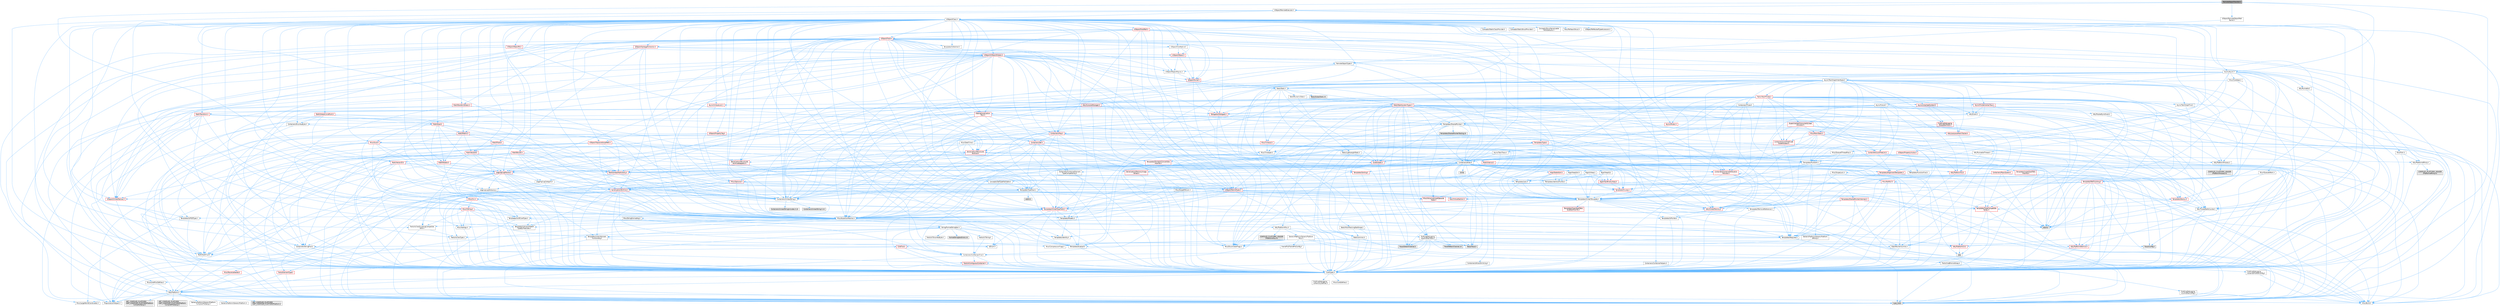 digraph "RemoteObjectTransfer.h"
{
 // INTERACTIVE_SVG=YES
 // LATEX_PDF_SIZE
  bgcolor="transparent";
  edge [fontname=Helvetica,fontsize=10,labelfontname=Helvetica,labelfontsize=10];
  node [fontname=Helvetica,fontsize=10,shape=box,height=0.2,width=0.4];
  Node1 [id="Node000001",label="RemoteObjectTransfer.h",height=0.2,width=0.4,color="gray40", fillcolor="grey60", style="filled", fontcolor="black",tooltip=" "];
  Node1 -> Node2 [id="edge1_Node000001_Node000002",color="steelblue1",style="solid",tooltip=" "];
  Node2 [id="Node000002",label="CoreTypes.h",height=0.2,width=0.4,color="grey40", fillcolor="white", style="filled",URL="$dc/dec/CoreTypes_8h.html",tooltip=" "];
  Node2 -> Node3 [id="edge2_Node000002_Node000003",color="steelblue1",style="solid",tooltip=" "];
  Node3 [id="Node000003",label="HAL/Platform.h",height=0.2,width=0.4,color="grey40", fillcolor="white", style="filled",URL="$d9/dd0/Platform_8h.html",tooltip=" "];
  Node3 -> Node4 [id="edge3_Node000003_Node000004",color="steelblue1",style="solid",tooltip=" "];
  Node4 [id="Node000004",label="Misc/Build.h",height=0.2,width=0.4,color="grey40", fillcolor="white", style="filled",URL="$d3/dbb/Build_8h.html",tooltip=" "];
  Node3 -> Node5 [id="edge4_Node000003_Node000005",color="steelblue1",style="solid",tooltip=" "];
  Node5 [id="Node000005",label="Misc/LargeWorldCoordinates.h",height=0.2,width=0.4,color="grey40", fillcolor="white", style="filled",URL="$d2/dcb/LargeWorldCoordinates_8h.html",tooltip=" "];
  Node3 -> Node6 [id="edge5_Node000003_Node000006",color="steelblue1",style="solid",tooltip=" "];
  Node6 [id="Node000006",label="type_traits",height=0.2,width=0.4,color="grey60", fillcolor="#E0E0E0", style="filled",tooltip=" "];
  Node3 -> Node7 [id="edge6_Node000003_Node000007",color="steelblue1",style="solid",tooltip=" "];
  Node7 [id="Node000007",label="PreprocessorHelpers.h",height=0.2,width=0.4,color="grey40", fillcolor="white", style="filled",URL="$db/ddb/PreprocessorHelpers_8h.html",tooltip=" "];
  Node3 -> Node8 [id="edge7_Node000003_Node000008",color="steelblue1",style="solid",tooltip=" "];
  Node8 [id="Node000008",label="UBT_COMPILED_PLATFORM\l/UBT_COMPILED_PLATFORMPlatform\lCompilerPreSetup.h",height=0.2,width=0.4,color="grey60", fillcolor="#E0E0E0", style="filled",tooltip=" "];
  Node3 -> Node9 [id="edge8_Node000003_Node000009",color="steelblue1",style="solid",tooltip=" "];
  Node9 [id="Node000009",label="GenericPlatform/GenericPlatform\lCompilerPreSetup.h",height=0.2,width=0.4,color="grey40", fillcolor="white", style="filled",URL="$d9/dc8/GenericPlatformCompilerPreSetup_8h.html",tooltip=" "];
  Node3 -> Node10 [id="edge9_Node000003_Node000010",color="steelblue1",style="solid",tooltip=" "];
  Node10 [id="Node000010",label="GenericPlatform/GenericPlatform.h",height=0.2,width=0.4,color="grey40", fillcolor="white", style="filled",URL="$d6/d84/GenericPlatform_8h.html",tooltip=" "];
  Node3 -> Node11 [id="edge10_Node000003_Node000011",color="steelblue1",style="solid",tooltip=" "];
  Node11 [id="Node000011",label="UBT_COMPILED_PLATFORM\l/UBT_COMPILED_PLATFORMPlatform.h",height=0.2,width=0.4,color="grey60", fillcolor="#E0E0E0", style="filled",tooltip=" "];
  Node3 -> Node12 [id="edge11_Node000003_Node000012",color="steelblue1",style="solid",tooltip=" "];
  Node12 [id="Node000012",label="UBT_COMPILED_PLATFORM\l/UBT_COMPILED_PLATFORMPlatform\lCompilerSetup.h",height=0.2,width=0.4,color="grey60", fillcolor="#E0E0E0", style="filled",tooltip=" "];
  Node2 -> Node13 [id="edge12_Node000002_Node000013",color="steelblue1",style="solid",tooltip=" "];
  Node13 [id="Node000013",label="ProfilingDebugging\l/UMemoryDefines.h",height=0.2,width=0.4,color="grey40", fillcolor="white", style="filled",URL="$d2/da2/UMemoryDefines_8h.html",tooltip=" "];
  Node2 -> Node14 [id="edge13_Node000002_Node000014",color="steelblue1",style="solid",tooltip=" "];
  Node14 [id="Node000014",label="Misc/CoreMiscDefines.h",height=0.2,width=0.4,color="grey40", fillcolor="white", style="filled",URL="$da/d38/CoreMiscDefines_8h.html",tooltip=" "];
  Node14 -> Node3 [id="edge14_Node000014_Node000003",color="steelblue1",style="solid",tooltip=" "];
  Node14 -> Node7 [id="edge15_Node000014_Node000007",color="steelblue1",style="solid",tooltip=" "];
  Node2 -> Node15 [id="edge16_Node000002_Node000015",color="steelblue1",style="solid",tooltip=" "];
  Node15 [id="Node000015",label="Misc/CoreDefines.h",height=0.2,width=0.4,color="grey40", fillcolor="white", style="filled",URL="$d3/dd2/CoreDefines_8h.html",tooltip=" "];
  Node1 -> Node16 [id="edge17_Node000001_Node000016",color="steelblue1",style="solid",tooltip=" "];
  Node16 [id="Node000016",label="Misc/AssertionMacros.h",height=0.2,width=0.4,color="grey40", fillcolor="white", style="filled",URL="$d0/dfa/AssertionMacros_8h.html",tooltip=" "];
  Node16 -> Node2 [id="edge18_Node000016_Node000002",color="steelblue1",style="solid",tooltip=" "];
  Node16 -> Node3 [id="edge19_Node000016_Node000003",color="steelblue1",style="solid",tooltip=" "];
  Node16 -> Node17 [id="edge20_Node000016_Node000017",color="steelblue1",style="solid",tooltip=" "];
  Node17 [id="Node000017",label="HAL/PlatformMisc.h",height=0.2,width=0.4,color="grey40", fillcolor="white", style="filled",URL="$d0/df5/PlatformMisc_8h.html",tooltip=" "];
  Node17 -> Node2 [id="edge21_Node000017_Node000002",color="steelblue1",style="solid",tooltip=" "];
  Node17 -> Node18 [id="edge22_Node000017_Node000018",color="steelblue1",style="solid",tooltip=" "];
  Node18 [id="Node000018",label="GenericPlatform/GenericPlatform\lMisc.h",height=0.2,width=0.4,color="grey40", fillcolor="white", style="filled",URL="$db/d9a/GenericPlatformMisc_8h.html",tooltip=" "];
  Node18 -> Node19 [id="edge23_Node000018_Node000019",color="steelblue1",style="solid",tooltip=" "];
  Node19 [id="Node000019",label="Containers/StringFwd.h",height=0.2,width=0.4,color="grey40", fillcolor="white", style="filled",URL="$df/d37/StringFwd_8h.html",tooltip=" "];
  Node19 -> Node2 [id="edge24_Node000019_Node000002",color="steelblue1",style="solid",tooltip=" "];
  Node19 -> Node20 [id="edge25_Node000019_Node000020",color="steelblue1",style="solid",tooltip=" "];
  Node20 [id="Node000020",label="Traits/ElementType.h",height=0.2,width=0.4,color="red", fillcolor="#FFF0F0", style="filled",URL="$d5/d4f/ElementType_8h.html",tooltip=" "];
  Node20 -> Node3 [id="edge26_Node000020_Node000003",color="steelblue1",style="solid",tooltip=" "];
  Node20 -> Node6 [id="edge27_Node000020_Node000006",color="steelblue1",style="solid",tooltip=" "];
  Node19 -> Node22 [id="edge28_Node000019_Node000022",color="steelblue1",style="solid",tooltip=" "];
  Node22 [id="Node000022",label="Traits/IsContiguousContainer.h",height=0.2,width=0.4,color="red", fillcolor="#FFF0F0", style="filled",URL="$d5/d3c/IsContiguousContainer_8h.html",tooltip=" "];
  Node22 -> Node2 [id="edge29_Node000022_Node000002",color="steelblue1",style="solid",tooltip=" "];
  Node18 -> Node24 [id="edge30_Node000018_Node000024",color="steelblue1",style="solid",tooltip=" "];
  Node24 [id="Node000024",label="CoreFwd.h",height=0.2,width=0.4,color="red", fillcolor="#FFF0F0", style="filled",URL="$d1/d1e/CoreFwd_8h.html",tooltip=" "];
  Node24 -> Node2 [id="edge31_Node000024_Node000002",color="steelblue1",style="solid",tooltip=" "];
  Node24 -> Node25 [id="edge32_Node000024_Node000025",color="steelblue1",style="solid",tooltip=" "];
  Node25 [id="Node000025",label="Containers/ContainersFwd.h",height=0.2,width=0.4,color="grey40", fillcolor="white", style="filled",URL="$d4/d0a/ContainersFwd_8h.html",tooltip=" "];
  Node25 -> Node3 [id="edge33_Node000025_Node000003",color="steelblue1",style="solid",tooltip=" "];
  Node25 -> Node2 [id="edge34_Node000025_Node000002",color="steelblue1",style="solid",tooltip=" "];
  Node25 -> Node22 [id="edge35_Node000025_Node000022",color="steelblue1",style="solid",tooltip=" "];
  Node24 -> Node26 [id="edge36_Node000024_Node000026",color="steelblue1",style="solid",tooltip=" "];
  Node26 [id="Node000026",label="Math/MathFwd.h",height=0.2,width=0.4,color="grey40", fillcolor="white", style="filled",URL="$d2/d10/MathFwd_8h.html",tooltip=" "];
  Node26 -> Node3 [id="edge37_Node000026_Node000003",color="steelblue1",style="solid",tooltip=" "];
  Node18 -> Node2 [id="edge38_Node000018_Node000002",color="steelblue1",style="solid",tooltip=" "];
  Node18 -> Node28 [id="edge39_Node000018_Node000028",color="steelblue1",style="solid",tooltip=" "];
  Node28 [id="Node000028",label="FramePro/FrameProConfig.h",height=0.2,width=0.4,color="grey40", fillcolor="white", style="filled",URL="$d7/d90/FrameProConfig_8h.html",tooltip=" "];
  Node18 -> Node29 [id="edge40_Node000018_Node000029",color="steelblue1",style="solid",tooltip=" "];
  Node29 [id="Node000029",label="HAL/PlatformCrt.h",height=0.2,width=0.4,color="red", fillcolor="#FFF0F0", style="filled",URL="$d8/d75/PlatformCrt_8h.html",tooltip=" "];
  Node29 -> Node30 [id="edge41_Node000029_Node000030",color="steelblue1",style="solid",tooltip=" "];
  Node30 [id="Node000030",label="new",height=0.2,width=0.4,color="grey60", fillcolor="#E0E0E0", style="filled",tooltip=" "];
  Node18 -> Node39 [id="edge42_Node000018_Node000039",color="steelblue1",style="solid",tooltip=" "];
  Node39 [id="Node000039",label="Math/NumericLimits.h",height=0.2,width=0.4,color="grey40", fillcolor="white", style="filled",URL="$df/d1b/NumericLimits_8h.html",tooltip=" "];
  Node39 -> Node2 [id="edge43_Node000039_Node000002",color="steelblue1",style="solid",tooltip=" "];
  Node18 -> Node40 [id="edge44_Node000018_Node000040",color="steelblue1",style="solid",tooltip=" "];
  Node40 [id="Node000040",label="Misc/CompressionFlags.h",height=0.2,width=0.4,color="grey40", fillcolor="white", style="filled",URL="$d9/d76/CompressionFlags_8h.html",tooltip=" "];
  Node18 -> Node41 [id="edge45_Node000018_Node000041",color="steelblue1",style="solid",tooltip=" "];
  Node41 [id="Node000041",label="Misc/EnumClassFlags.h",height=0.2,width=0.4,color="grey40", fillcolor="white", style="filled",URL="$d8/de7/EnumClassFlags_8h.html",tooltip=" "];
  Node18 -> Node42 [id="edge46_Node000018_Node000042",color="steelblue1",style="solid",tooltip=" "];
  Node42 [id="Node000042",label="ProfilingDebugging\l/CsvProfilerConfig.h",height=0.2,width=0.4,color="grey40", fillcolor="white", style="filled",URL="$d3/d88/CsvProfilerConfig_8h.html",tooltip=" "];
  Node42 -> Node4 [id="edge47_Node000042_Node000004",color="steelblue1",style="solid",tooltip=" "];
  Node18 -> Node43 [id="edge48_Node000018_Node000043",color="steelblue1",style="solid",tooltip=" "];
  Node43 [id="Node000043",label="ProfilingDebugging\l/ExternalProfilerConfig.h",height=0.2,width=0.4,color="grey40", fillcolor="white", style="filled",URL="$d3/dbb/ExternalProfilerConfig_8h.html",tooltip=" "];
  Node43 -> Node4 [id="edge49_Node000043_Node000004",color="steelblue1",style="solid",tooltip=" "];
  Node17 -> Node44 [id="edge50_Node000017_Node000044",color="steelblue1",style="solid",tooltip=" "];
  Node44 [id="Node000044",label="COMPILED_PLATFORM_HEADER\l(PlatformMisc.h)",height=0.2,width=0.4,color="grey60", fillcolor="#E0E0E0", style="filled",tooltip=" "];
  Node17 -> Node45 [id="edge51_Node000017_Node000045",color="steelblue1",style="solid",tooltip=" "];
  Node45 [id="Node000045",label="ProfilingDebugging\l/CpuProfilerTrace.h",height=0.2,width=0.4,color="grey40", fillcolor="white", style="filled",URL="$da/dcb/CpuProfilerTrace_8h.html",tooltip=" "];
  Node45 -> Node2 [id="edge52_Node000045_Node000002",color="steelblue1",style="solid",tooltip=" "];
  Node45 -> Node25 [id="edge53_Node000045_Node000025",color="steelblue1",style="solid",tooltip=" "];
  Node45 -> Node46 [id="edge54_Node000045_Node000046",color="steelblue1",style="solid",tooltip=" "];
  Node46 [id="Node000046",label="HAL/PlatformAtomics.h",height=0.2,width=0.4,color="red", fillcolor="#FFF0F0", style="filled",URL="$d3/d36/PlatformAtomics_8h.html",tooltip=" "];
  Node46 -> Node2 [id="edge55_Node000046_Node000002",color="steelblue1",style="solid",tooltip=" "];
  Node45 -> Node7 [id="edge56_Node000045_Node000007",color="steelblue1",style="solid",tooltip=" "];
  Node45 -> Node4 [id="edge57_Node000045_Node000004",color="steelblue1",style="solid",tooltip=" "];
  Node45 -> Node49 [id="edge58_Node000045_Node000049",color="steelblue1",style="solid",tooltip=" "];
  Node49 [id="Node000049",label="Trace/Config.h",height=0.2,width=0.4,color="grey60", fillcolor="#E0E0E0", style="filled",tooltip=" "];
  Node45 -> Node50 [id="edge59_Node000045_Node000050",color="steelblue1",style="solid",tooltip=" "];
  Node50 [id="Node000050",label="Trace/Detail/Channel.h",height=0.2,width=0.4,color="grey60", fillcolor="#E0E0E0", style="filled",tooltip=" "];
  Node45 -> Node51 [id="edge60_Node000045_Node000051",color="steelblue1",style="solid",tooltip=" "];
  Node51 [id="Node000051",label="Trace/Detail/Channel.inl",height=0.2,width=0.4,color="grey60", fillcolor="#E0E0E0", style="filled",tooltip=" "];
  Node45 -> Node52 [id="edge61_Node000045_Node000052",color="steelblue1",style="solid",tooltip=" "];
  Node52 [id="Node000052",label="Trace/Trace.h",height=0.2,width=0.4,color="grey60", fillcolor="#E0E0E0", style="filled",tooltip=" "];
  Node16 -> Node7 [id="edge62_Node000016_Node000007",color="steelblue1",style="solid",tooltip=" "];
  Node16 -> Node53 [id="edge63_Node000016_Node000053",color="steelblue1",style="solid",tooltip=" "];
  Node53 [id="Node000053",label="Templates/EnableIf.h",height=0.2,width=0.4,color="grey40", fillcolor="white", style="filled",URL="$d7/d60/EnableIf_8h.html",tooltip=" "];
  Node53 -> Node2 [id="edge64_Node000053_Node000002",color="steelblue1",style="solid",tooltip=" "];
  Node16 -> Node54 [id="edge65_Node000016_Node000054",color="steelblue1",style="solid",tooltip=" "];
  Node54 [id="Node000054",label="Templates/IsArrayOrRefOf\lTypeByPredicate.h",height=0.2,width=0.4,color="grey40", fillcolor="white", style="filled",URL="$d6/da1/IsArrayOrRefOfTypeByPredicate_8h.html",tooltip=" "];
  Node54 -> Node2 [id="edge66_Node000054_Node000002",color="steelblue1",style="solid",tooltip=" "];
  Node16 -> Node55 [id="edge67_Node000016_Node000055",color="steelblue1",style="solid",tooltip=" "];
  Node55 [id="Node000055",label="Templates/IsValidVariadic\lFunctionArg.h",height=0.2,width=0.4,color="grey40", fillcolor="white", style="filled",URL="$d0/dc8/IsValidVariadicFunctionArg_8h.html",tooltip=" "];
  Node55 -> Node2 [id="edge68_Node000055_Node000002",color="steelblue1",style="solid",tooltip=" "];
  Node55 -> Node56 [id="edge69_Node000055_Node000056",color="steelblue1",style="solid",tooltip=" "];
  Node56 [id="Node000056",label="IsEnum.h",height=0.2,width=0.4,color="grey40", fillcolor="white", style="filled",URL="$d4/de5/IsEnum_8h.html",tooltip=" "];
  Node55 -> Node6 [id="edge70_Node000055_Node000006",color="steelblue1",style="solid",tooltip=" "];
  Node16 -> Node57 [id="edge71_Node000016_Node000057",color="steelblue1",style="solid",tooltip=" "];
  Node57 [id="Node000057",label="Traits/IsCharEncodingCompatible\lWith.h",height=0.2,width=0.4,color="grey40", fillcolor="white", style="filled",URL="$df/dd1/IsCharEncodingCompatibleWith_8h.html",tooltip=" "];
  Node57 -> Node6 [id="edge72_Node000057_Node000006",color="steelblue1",style="solid",tooltip=" "];
  Node57 -> Node58 [id="edge73_Node000057_Node000058",color="steelblue1",style="solid",tooltip=" "];
  Node58 [id="Node000058",label="Traits/IsCharType.h",height=0.2,width=0.4,color="grey40", fillcolor="white", style="filled",URL="$db/d51/IsCharType_8h.html",tooltip=" "];
  Node58 -> Node2 [id="edge74_Node000058_Node000002",color="steelblue1",style="solid",tooltip=" "];
  Node16 -> Node59 [id="edge75_Node000016_Node000059",color="steelblue1",style="solid",tooltip=" "];
  Node59 [id="Node000059",label="Misc/VarArgs.h",height=0.2,width=0.4,color="grey40", fillcolor="white", style="filled",URL="$d5/d6f/VarArgs_8h.html",tooltip=" "];
  Node59 -> Node2 [id="edge76_Node000059_Node000002",color="steelblue1",style="solid",tooltip=" "];
  Node16 -> Node60 [id="edge77_Node000016_Node000060",color="steelblue1",style="solid",tooltip=" "];
  Node60 [id="Node000060",label="String/FormatStringSan.h",height=0.2,width=0.4,color="grey40", fillcolor="white", style="filled",URL="$d3/d8b/FormatStringSan_8h.html",tooltip=" "];
  Node60 -> Node6 [id="edge78_Node000060_Node000006",color="steelblue1",style="solid",tooltip=" "];
  Node60 -> Node2 [id="edge79_Node000060_Node000002",color="steelblue1",style="solid",tooltip=" "];
  Node60 -> Node61 [id="edge80_Node000060_Node000061",color="steelblue1",style="solid",tooltip=" "];
  Node61 [id="Node000061",label="Templates/Requires.h",height=0.2,width=0.4,color="grey40", fillcolor="white", style="filled",URL="$dc/d96/Requires_8h.html",tooltip=" "];
  Node61 -> Node53 [id="edge81_Node000061_Node000053",color="steelblue1",style="solid",tooltip=" "];
  Node61 -> Node6 [id="edge82_Node000061_Node000006",color="steelblue1",style="solid",tooltip=" "];
  Node60 -> Node62 [id="edge83_Node000060_Node000062",color="steelblue1",style="solid",tooltip=" "];
  Node62 [id="Node000062",label="Templates/Identity.h",height=0.2,width=0.4,color="grey40", fillcolor="white", style="filled",URL="$d0/dd5/Identity_8h.html",tooltip=" "];
  Node60 -> Node55 [id="edge84_Node000060_Node000055",color="steelblue1",style="solid",tooltip=" "];
  Node60 -> Node58 [id="edge85_Node000060_Node000058",color="steelblue1",style="solid",tooltip=" "];
  Node60 -> Node63 [id="edge86_Node000060_Node000063",color="steelblue1",style="solid",tooltip=" "];
  Node63 [id="Node000063",label="Traits/IsTEnumAsByte.h",height=0.2,width=0.4,color="grey40", fillcolor="white", style="filled",URL="$d1/de6/IsTEnumAsByte_8h.html",tooltip=" "];
  Node60 -> Node64 [id="edge87_Node000060_Node000064",color="steelblue1",style="solid",tooltip=" "];
  Node64 [id="Node000064",label="Traits/IsTString.h",height=0.2,width=0.4,color="grey40", fillcolor="white", style="filled",URL="$d0/df8/IsTString_8h.html",tooltip=" "];
  Node64 -> Node25 [id="edge88_Node000064_Node000025",color="steelblue1",style="solid",tooltip=" "];
  Node60 -> Node25 [id="edge89_Node000060_Node000025",color="steelblue1",style="solid",tooltip=" "];
  Node60 -> Node65 [id="edge90_Node000060_Node000065",color="steelblue1",style="solid",tooltip=" "];
  Node65 [id="Node000065",label="FormatStringSanErrors.inl",height=0.2,width=0.4,color="grey60", fillcolor="#E0E0E0", style="filled",tooltip=" "];
  Node16 -> Node66 [id="edge91_Node000016_Node000066",color="steelblue1",style="solid",tooltip=" "];
  Node66 [id="Node000066",label="atomic",height=0.2,width=0.4,color="grey60", fillcolor="#E0E0E0", style="filled",tooltip=" "];
  Node1 -> Node67 [id="edge92_Node000001_Node000067",color="steelblue1",style="solid",tooltip=" "];
  Node67 [id="Node000067",label="UObject/RemoteObjectPath\lName.h",height=0.2,width=0.4,color="grey40", fillcolor="white", style="filled",URL="$dd/d9b/RemoteObjectPathName_8h.html",tooltip=" "];
  Node67 -> Node68 [id="edge93_Node000067_Node000068",color="steelblue1",style="solid",tooltip=" "];
  Node68 [id="Node000068",label="RemoteObjectTypes.h",height=0.2,width=0.4,color="grey40", fillcolor="white", style="filled",URL="$d5/d80/RemoteObjectTypes_8h.html",tooltip=" "];
  Node68 -> Node2 [id="edge94_Node000068_Node000002",color="steelblue1",style="solid",tooltip=" "];
  Node68 -> Node69 [id="edge95_Node000068_Node000069",color="steelblue1",style="solid",tooltip=" "];
  Node69 [id="Node000069",label="Templates/TypeHash.h",height=0.2,width=0.4,color="grey40", fillcolor="white", style="filled",URL="$d1/d62/TypeHash_8h.html",tooltip=" "];
  Node69 -> Node2 [id="edge96_Node000069_Node000002",color="steelblue1",style="solid",tooltip=" "];
  Node69 -> Node61 [id="edge97_Node000069_Node000061",color="steelblue1",style="solid",tooltip=" "];
  Node69 -> Node70 [id="edge98_Node000069_Node000070",color="steelblue1",style="solid",tooltip=" "];
  Node70 [id="Node000070",label="Misc/Crc.h",height=0.2,width=0.4,color="red", fillcolor="#FFF0F0", style="filled",URL="$d4/dd2/Crc_8h.html",tooltip=" "];
  Node70 -> Node2 [id="edge99_Node000070_Node000002",color="steelblue1",style="solid",tooltip=" "];
  Node70 -> Node16 [id="edge100_Node000070_Node000016",color="steelblue1",style="solid",tooltip=" "];
  Node70 -> Node73 [id="edge101_Node000070_Node000073",color="steelblue1",style="solid",tooltip=" "];
  Node73 [id="Node000073",label="Misc/CString.h",height=0.2,width=0.4,color="red", fillcolor="#FFF0F0", style="filled",URL="$d2/d49/CString_8h.html",tooltip=" "];
  Node73 -> Node2 [id="edge102_Node000073_Node000002",color="steelblue1",style="solid",tooltip=" "];
  Node73 -> Node29 [id="edge103_Node000073_Node000029",color="steelblue1",style="solid",tooltip=" "];
  Node73 -> Node16 [id="edge104_Node000073_Node000016",color="steelblue1",style="solid",tooltip=" "];
  Node73 -> Node59 [id="edge105_Node000073_Node000059",color="steelblue1",style="solid",tooltip=" "];
  Node73 -> Node54 [id="edge106_Node000073_Node000054",color="steelblue1",style="solid",tooltip=" "];
  Node73 -> Node55 [id="edge107_Node000073_Node000055",color="steelblue1",style="solid",tooltip=" "];
  Node73 -> Node57 [id="edge108_Node000073_Node000057",color="steelblue1",style="solid",tooltip=" "];
  Node70 -> Node78 [id="edge109_Node000070_Node000078",color="steelblue1",style="solid",tooltip=" "];
  Node78 [id="Node000078",label="Templates/UnrealTypeTraits.h",height=0.2,width=0.4,color="red", fillcolor="#FFF0F0", style="filled",URL="$d2/d2d/UnrealTypeTraits_8h.html",tooltip=" "];
  Node78 -> Node2 [id="edge110_Node000078_Node000002",color="steelblue1",style="solid",tooltip=" "];
  Node78 -> Node79 [id="edge111_Node000078_Node000079",color="steelblue1",style="solid",tooltip=" "];
  Node79 [id="Node000079",label="Templates/IsPointer.h",height=0.2,width=0.4,color="grey40", fillcolor="white", style="filled",URL="$d7/d05/IsPointer_8h.html",tooltip=" "];
  Node79 -> Node2 [id="edge112_Node000079_Node000002",color="steelblue1",style="solid",tooltip=" "];
  Node78 -> Node16 [id="edge113_Node000078_Node000016",color="steelblue1",style="solid",tooltip=" "];
  Node78 -> Node53 [id="edge114_Node000078_Node000053",color="steelblue1",style="solid",tooltip=" "];
  Node78 -> Node56 [id="edge115_Node000078_Node000056",color="steelblue1",style="solid",tooltip=" "];
  Node78 -> Node82 [id="edge116_Node000078_Node000082",color="steelblue1",style="solid",tooltip=" "];
  Node82 [id="Node000082",label="Templates/Models.h",height=0.2,width=0.4,color="grey40", fillcolor="white", style="filled",URL="$d3/d0c/Models_8h.html",tooltip=" "];
  Node82 -> Node62 [id="edge117_Node000082_Node000062",color="steelblue1",style="solid",tooltip=" "];
  Node78 -> Node83 [id="edge118_Node000078_Node000083",color="steelblue1",style="solid",tooltip=" "];
  Node83 [id="Node000083",label="Templates/IsPODType.h",height=0.2,width=0.4,color="grey40", fillcolor="white", style="filled",URL="$d7/db1/IsPODType_8h.html",tooltip=" "];
  Node83 -> Node2 [id="edge119_Node000083_Node000002",color="steelblue1",style="solid",tooltip=" "];
  Node78 -> Node84 [id="edge120_Node000078_Node000084",color="steelblue1",style="solid",tooltip=" "];
  Node84 [id="Node000084",label="Templates/IsUECoreType.h",height=0.2,width=0.4,color="grey40", fillcolor="white", style="filled",URL="$d1/db8/IsUECoreType_8h.html",tooltip=" "];
  Node84 -> Node2 [id="edge121_Node000084_Node000002",color="steelblue1",style="solid",tooltip=" "];
  Node84 -> Node6 [id="edge122_Node000084_Node000006",color="steelblue1",style="solid",tooltip=" "];
  Node70 -> Node58 [id="edge123_Node000070_Node000058",color="steelblue1",style="solid",tooltip=" "];
  Node69 -> Node86 [id="edge124_Node000069_Node000086",color="steelblue1",style="solid",tooltip=" "];
  Node86 [id="Node000086",label="stdint.h",height=0.2,width=0.4,color="grey60", fillcolor="#E0E0E0", style="filled",tooltip=" "];
  Node69 -> Node6 [id="edge125_Node000069_Node000006",color="steelblue1",style="solid",tooltip=" "];
  Node68 -> Node87 [id="edge126_Node000068_Node000087",color="steelblue1",style="solid",tooltip=" "];
  Node87 [id="Node000087",label="Containers/Array.h",height=0.2,width=0.4,color="grey40", fillcolor="white", style="filled",URL="$df/dd0/Array_8h.html",tooltip=" "];
  Node87 -> Node2 [id="edge127_Node000087_Node000002",color="steelblue1",style="solid",tooltip=" "];
  Node87 -> Node16 [id="edge128_Node000087_Node000016",color="steelblue1",style="solid",tooltip=" "];
  Node87 -> Node88 [id="edge129_Node000087_Node000088",color="steelblue1",style="solid",tooltip=" "];
  Node88 [id="Node000088",label="Misc/IntrusiveUnsetOptional\lState.h",height=0.2,width=0.4,color="red", fillcolor="#FFF0F0", style="filled",URL="$d2/d0a/IntrusiveUnsetOptionalState_8h.html",tooltip=" "];
  Node87 -> Node90 [id="edge130_Node000087_Node000090",color="steelblue1",style="solid",tooltip=" "];
  Node90 [id="Node000090",label="Misc/ReverseIterate.h",height=0.2,width=0.4,color="red", fillcolor="#FFF0F0", style="filled",URL="$db/de3/ReverseIterate_8h.html",tooltip=" "];
  Node90 -> Node3 [id="edge131_Node000090_Node000003",color="steelblue1",style="solid",tooltip=" "];
  Node87 -> Node92 [id="edge132_Node000087_Node000092",color="steelblue1",style="solid",tooltip=" "];
  Node92 [id="Node000092",label="HAL/UnrealMemory.h",height=0.2,width=0.4,color="red", fillcolor="#FFF0F0", style="filled",URL="$d9/d96/UnrealMemory_8h.html",tooltip=" "];
  Node92 -> Node2 [id="edge133_Node000092_Node000002",color="steelblue1",style="solid",tooltip=" "];
  Node92 -> Node79 [id="edge134_Node000092_Node000079",color="steelblue1",style="solid",tooltip=" "];
  Node87 -> Node78 [id="edge135_Node000087_Node000078",color="steelblue1",style="solid",tooltip=" "];
  Node87 -> Node107 [id="edge136_Node000087_Node000107",color="steelblue1",style="solid",tooltip=" "];
  Node107 [id="Node000107",label="Templates/UnrealTemplate.h",height=0.2,width=0.4,color="grey40", fillcolor="white", style="filled",URL="$d4/d24/UnrealTemplate_8h.html",tooltip=" "];
  Node107 -> Node2 [id="edge137_Node000107_Node000002",color="steelblue1",style="solid",tooltip=" "];
  Node107 -> Node79 [id="edge138_Node000107_Node000079",color="steelblue1",style="solid",tooltip=" "];
  Node107 -> Node92 [id="edge139_Node000107_Node000092",color="steelblue1",style="solid",tooltip=" "];
  Node107 -> Node108 [id="edge140_Node000107_Node000108",color="steelblue1",style="solid",tooltip=" "];
  Node108 [id="Node000108",label="Templates/CopyQualifiers\lAndRefsFromTo.h",height=0.2,width=0.4,color="red", fillcolor="#FFF0F0", style="filled",URL="$d3/db3/CopyQualifiersAndRefsFromTo_8h.html",tooltip=" "];
  Node107 -> Node78 [id="edge141_Node000107_Node000078",color="steelblue1",style="solid",tooltip=" "];
  Node107 -> Node110 [id="edge142_Node000107_Node000110",color="steelblue1",style="solid",tooltip=" "];
  Node110 [id="Node000110",label="Templates/RemoveReference.h",height=0.2,width=0.4,color="grey40", fillcolor="white", style="filled",URL="$da/dbe/RemoveReference_8h.html",tooltip=" "];
  Node110 -> Node2 [id="edge143_Node000110_Node000002",color="steelblue1",style="solid",tooltip=" "];
  Node107 -> Node61 [id="edge144_Node000107_Node000061",color="steelblue1",style="solid",tooltip=" "];
  Node107 -> Node111 [id="edge145_Node000107_Node000111",color="steelblue1",style="solid",tooltip=" "];
  Node111 [id="Node000111",label="Templates/TypeCompatible\lBytes.h",height=0.2,width=0.4,color="red", fillcolor="#FFF0F0", style="filled",URL="$df/d0a/TypeCompatibleBytes_8h.html",tooltip=" "];
  Node111 -> Node2 [id="edge146_Node000111_Node000002",color="steelblue1",style="solid",tooltip=" "];
  Node111 -> Node30 [id="edge147_Node000111_Node000030",color="steelblue1",style="solid",tooltip=" "];
  Node111 -> Node6 [id="edge148_Node000111_Node000006",color="steelblue1",style="solid",tooltip=" "];
  Node107 -> Node62 [id="edge149_Node000107_Node000062",color="steelblue1",style="solid",tooltip=" "];
  Node107 -> Node22 [id="edge150_Node000107_Node000022",color="steelblue1",style="solid",tooltip=" "];
  Node107 -> Node112 [id="edge151_Node000107_Node000112",color="steelblue1",style="solid",tooltip=" "];
  Node112 [id="Node000112",label="Traits/UseBitwiseSwap.h",height=0.2,width=0.4,color="grey40", fillcolor="white", style="filled",URL="$db/df3/UseBitwiseSwap_8h.html",tooltip=" "];
  Node112 -> Node2 [id="edge152_Node000112_Node000002",color="steelblue1",style="solid",tooltip=" "];
  Node112 -> Node6 [id="edge153_Node000112_Node000006",color="steelblue1",style="solid",tooltip=" "];
  Node107 -> Node6 [id="edge154_Node000107_Node000006",color="steelblue1",style="solid",tooltip=" "];
  Node87 -> Node113 [id="edge155_Node000087_Node000113",color="steelblue1",style="solid",tooltip=" "];
  Node113 [id="Node000113",label="Containers/AllowShrinking.h",height=0.2,width=0.4,color="grey40", fillcolor="white", style="filled",URL="$d7/d1a/AllowShrinking_8h.html",tooltip=" "];
  Node113 -> Node2 [id="edge156_Node000113_Node000002",color="steelblue1",style="solid",tooltip=" "];
  Node87 -> Node114 [id="edge157_Node000087_Node000114",color="steelblue1",style="solid",tooltip=" "];
  Node114 [id="Node000114",label="Containers/ContainerAllocation\lPolicies.h",height=0.2,width=0.4,color="red", fillcolor="#FFF0F0", style="filled",URL="$d7/dff/ContainerAllocationPolicies_8h.html",tooltip=" "];
  Node114 -> Node2 [id="edge158_Node000114_Node000002",color="steelblue1",style="solid",tooltip=" "];
  Node114 -> Node115 [id="edge159_Node000114_Node000115",color="steelblue1",style="solid",tooltip=" "];
  Node115 [id="Node000115",label="Containers/ContainerHelpers.h",height=0.2,width=0.4,color="grey40", fillcolor="white", style="filled",URL="$d7/d33/ContainerHelpers_8h.html",tooltip=" "];
  Node115 -> Node2 [id="edge160_Node000115_Node000002",color="steelblue1",style="solid",tooltip=" "];
  Node114 -> Node114 [id="edge161_Node000114_Node000114",color="steelblue1",style="solid",tooltip=" "];
  Node114 -> Node92 [id="edge162_Node000114_Node000092",color="steelblue1",style="solid",tooltip=" "];
  Node114 -> Node39 [id="edge163_Node000114_Node000039",color="steelblue1",style="solid",tooltip=" "];
  Node114 -> Node16 [id="edge164_Node000114_Node000016",color="steelblue1",style="solid",tooltip=" "];
  Node114 -> Node111 [id="edge165_Node000114_Node000111",color="steelblue1",style="solid",tooltip=" "];
  Node114 -> Node6 [id="edge166_Node000114_Node000006",color="steelblue1",style="solid",tooltip=" "];
  Node87 -> Node126 [id="edge167_Node000087_Node000126",color="steelblue1",style="solid",tooltip=" "];
  Node126 [id="Node000126",label="Containers/ContainerElement\lTypeCompatibility.h",height=0.2,width=0.4,color="grey40", fillcolor="white", style="filled",URL="$df/ddf/ContainerElementTypeCompatibility_8h.html",tooltip=" "];
  Node126 -> Node2 [id="edge168_Node000126_Node000002",color="steelblue1",style="solid",tooltip=" "];
  Node126 -> Node78 [id="edge169_Node000126_Node000078",color="steelblue1",style="solid",tooltip=" "];
  Node87 -> Node127 [id="edge170_Node000087_Node000127",color="steelblue1",style="solid",tooltip=" "];
  Node127 [id="Node000127",label="Serialization/Archive.h",height=0.2,width=0.4,color="red", fillcolor="#FFF0F0", style="filled",URL="$d7/d3b/Archive_8h.html",tooltip=" "];
  Node127 -> Node24 [id="edge171_Node000127_Node000024",color="steelblue1",style="solid",tooltip=" "];
  Node127 -> Node2 [id="edge172_Node000127_Node000002",color="steelblue1",style="solid",tooltip=" "];
  Node127 -> Node26 [id="edge173_Node000127_Node000026",color="steelblue1",style="solid",tooltip=" "];
  Node127 -> Node16 [id="edge174_Node000127_Node000016",color="steelblue1",style="solid",tooltip=" "];
  Node127 -> Node4 [id="edge175_Node000127_Node000004",color="steelblue1",style="solid",tooltip=" "];
  Node127 -> Node40 [id="edge176_Node000127_Node000040",color="steelblue1",style="solid",tooltip=" "];
  Node127 -> Node59 [id="edge177_Node000127_Node000059",color="steelblue1",style="solid",tooltip=" "];
  Node127 -> Node53 [id="edge178_Node000127_Node000053",color="steelblue1",style="solid",tooltip=" "];
  Node127 -> Node54 [id="edge179_Node000127_Node000054",color="steelblue1",style="solid",tooltip=" "];
  Node127 -> Node55 [id="edge180_Node000127_Node000055",color="steelblue1",style="solid",tooltip=" "];
  Node127 -> Node107 [id="edge181_Node000127_Node000107",color="steelblue1",style="solid",tooltip=" "];
  Node127 -> Node57 [id="edge182_Node000127_Node000057",color="steelblue1",style="solid",tooltip=" "];
  Node87 -> Node137 [id="edge183_Node000087_Node000137",color="steelblue1",style="solid",tooltip=" "];
  Node137 [id="Node000137",label="Serialization/MemoryImage\lWriter.h",height=0.2,width=0.4,color="red", fillcolor="#FFF0F0", style="filled",URL="$d0/d08/MemoryImageWriter_8h.html",tooltip=" "];
  Node137 -> Node2 [id="edge184_Node000137_Node000002",color="steelblue1",style="solid",tooltip=" "];
  Node87 -> Node144 [id="edge185_Node000087_Node000144",color="steelblue1",style="solid",tooltip=" "];
  Node144 [id="Node000144",label="Algo/Heapify.h",height=0.2,width=0.4,color="grey40", fillcolor="white", style="filled",URL="$d0/d2a/Heapify_8h.html",tooltip=" "];
  Node144 -> Node145 [id="edge186_Node000144_Node000145",color="steelblue1",style="solid",tooltip=" "];
  Node145 [id="Node000145",label="Algo/Impl/BinaryHeap.h",height=0.2,width=0.4,color="red", fillcolor="#FFF0F0", style="filled",URL="$d7/da3/Algo_2Impl_2BinaryHeap_8h.html",tooltip=" "];
  Node145 -> Node146 [id="edge187_Node000145_Node000146",color="steelblue1",style="solid",tooltip=" "];
  Node146 [id="Node000146",label="Templates/Invoke.h",height=0.2,width=0.4,color="red", fillcolor="#FFF0F0", style="filled",URL="$d7/deb/Invoke_8h.html",tooltip=" "];
  Node146 -> Node2 [id="edge188_Node000146_Node000002",color="steelblue1",style="solid",tooltip=" "];
  Node146 -> Node107 [id="edge189_Node000146_Node000107",color="steelblue1",style="solid",tooltip=" "];
  Node146 -> Node6 [id="edge190_Node000146_Node000006",color="steelblue1",style="solid",tooltip=" "];
  Node145 -> Node6 [id="edge191_Node000145_Node000006",color="steelblue1",style="solid",tooltip=" "];
  Node144 -> Node150 [id="edge192_Node000144_Node000150",color="steelblue1",style="solid",tooltip=" "];
  Node150 [id="Node000150",label="Templates/IdentityFunctor.h",height=0.2,width=0.4,color="grey40", fillcolor="white", style="filled",URL="$d7/d2e/IdentityFunctor_8h.html",tooltip=" "];
  Node150 -> Node3 [id="edge193_Node000150_Node000003",color="steelblue1",style="solid",tooltip=" "];
  Node144 -> Node146 [id="edge194_Node000144_Node000146",color="steelblue1",style="solid",tooltip=" "];
  Node144 -> Node151 [id="edge195_Node000144_Node000151",color="steelblue1",style="solid",tooltip=" "];
  Node151 [id="Node000151",label="Templates/Less.h",height=0.2,width=0.4,color="grey40", fillcolor="white", style="filled",URL="$de/dc8/Less_8h.html",tooltip=" "];
  Node151 -> Node2 [id="edge196_Node000151_Node000002",color="steelblue1",style="solid",tooltip=" "];
  Node151 -> Node107 [id="edge197_Node000151_Node000107",color="steelblue1",style="solid",tooltip=" "];
  Node144 -> Node107 [id="edge198_Node000144_Node000107",color="steelblue1",style="solid",tooltip=" "];
  Node87 -> Node152 [id="edge199_Node000087_Node000152",color="steelblue1",style="solid",tooltip=" "];
  Node152 [id="Node000152",label="Algo/HeapSort.h",height=0.2,width=0.4,color="grey40", fillcolor="white", style="filled",URL="$d3/d92/HeapSort_8h.html",tooltip=" "];
  Node152 -> Node145 [id="edge200_Node000152_Node000145",color="steelblue1",style="solid",tooltip=" "];
  Node152 -> Node150 [id="edge201_Node000152_Node000150",color="steelblue1",style="solid",tooltip=" "];
  Node152 -> Node151 [id="edge202_Node000152_Node000151",color="steelblue1",style="solid",tooltip=" "];
  Node152 -> Node107 [id="edge203_Node000152_Node000107",color="steelblue1",style="solid",tooltip=" "];
  Node87 -> Node153 [id="edge204_Node000087_Node000153",color="steelblue1",style="solid",tooltip=" "];
  Node153 [id="Node000153",label="Algo/IsHeap.h",height=0.2,width=0.4,color="grey40", fillcolor="white", style="filled",URL="$de/d32/IsHeap_8h.html",tooltip=" "];
  Node153 -> Node145 [id="edge205_Node000153_Node000145",color="steelblue1",style="solid",tooltip=" "];
  Node153 -> Node150 [id="edge206_Node000153_Node000150",color="steelblue1",style="solid",tooltip=" "];
  Node153 -> Node146 [id="edge207_Node000153_Node000146",color="steelblue1",style="solid",tooltip=" "];
  Node153 -> Node151 [id="edge208_Node000153_Node000151",color="steelblue1",style="solid",tooltip=" "];
  Node153 -> Node107 [id="edge209_Node000153_Node000107",color="steelblue1",style="solid",tooltip=" "];
  Node87 -> Node145 [id="edge210_Node000087_Node000145",color="steelblue1",style="solid",tooltip=" "];
  Node87 -> Node154 [id="edge211_Node000087_Node000154",color="steelblue1",style="solid",tooltip=" "];
  Node154 [id="Node000154",label="Algo/StableSort.h",height=0.2,width=0.4,color="red", fillcolor="#FFF0F0", style="filled",URL="$d7/d3c/StableSort_8h.html",tooltip=" "];
  Node154 -> Node150 [id="edge212_Node000154_Node000150",color="steelblue1",style="solid",tooltip=" "];
  Node154 -> Node146 [id="edge213_Node000154_Node000146",color="steelblue1",style="solid",tooltip=" "];
  Node154 -> Node151 [id="edge214_Node000154_Node000151",color="steelblue1",style="solid",tooltip=" "];
  Node154 -> Node107 [id="edge215_Node000154_Node000107",color="steelblue1",style="solid",tooltip=" "];
  Node87 -> Node157 [id="edge216_Node000087_Node000157",color="steelblue1",style="solid",tooltip=" "];
  Node157 [id="Node000157",label="Concepts/GetTypeHashable.h",height=0.2,width=0.4,color="grey40", fillcolor="white", style="filled",URL="$d3/da2/GetTypeHashable_8h.html",tooltip=" "];
  Node157 -> Node2 [id="edge217_Node000157_Node000002",color="steelblue1",style="solid",tooltip=" "];
  Node157 -> Node69 [id="edge218_Node000157_Node000069",color="steelblue1",style="solid",tooltip=" "];
  Node87 -> Node150 [id="edge219_Node000087_Node000150",color="steelblue1",style="solid",tooltip=" "];
  Node87 -> Node146 [id="edge220_Node000087_Node000146",color="steelblue1",style="solid",tooltip=" "];
  Node87 -> Node151 [id="edge221_Node000087_Node000151",color="steelblue1",style="solid",tooltip=" "];
  Node87 -> Node158 [id="edge222_Node000087_Node000158",color="steelblue1",style="solid",tooltip=" "];
  Node158 [id="Node000158",label="Templates/LosesQualifiers\lFromTo.h",height=0.2,width=0.4,color="red", fillcolor="#FFF0F0", style="filled",URL="$d2/db3/LosesQualifiersFromTo_8h.html",tooltip=" "];
  Node158 -> Node6 [id="edge223_Node000158_Node000006",color="steelblue1",style="solid",tooltip=" "];
  Node87 -> Node61 [id="edge224_Node000087_Node000061",color="steelblue1",style="solid",tooltip=" "];
  Node87 -> Node159 [id="edge225_Node000087_Node000159",color="steelblue1",style="solid",tooltip=" "];
  Node159 [id="Node000159",label="Templates/Sorting.h",height=0.2,width=0.4,color="red", fillcolor="#FFF0F0", style="filled",URL="$d3/d9e/Sorting_8h.html",tooltip=" "];
  Node159 -> Node2 [id="edge226_Node000159_Node000002",color="steelblue1",style="solid",tooltip=" "];
  Node159 -> Node151 [id="edge227_Node000159_Node000151",color="steelblue1",style="solid",tooltip=" "];
  Node87 -> Node163 [id="edge228_Node000087_Node000163",color="steelblue1",style="solid",tooltip=" "];
  Node163 [id="Node000163",label="Templates/AlignmentTemplates.h",height=0.2,width=0.4,color="red", fillcolor="#FFF0F0", style="filled",URL="$dd/d32/AlignmentTemplates_8h.html",tooltip=" "];
  Node163 -> Node2 [id="edge229_Node000163_Node000002",color="steelblue1",style="solid",tooltip=" "];
  Node163 -> Node79 [id="edge230_Node000163_Node000079",color="steelblue1",style="solid",tooltip=" "];
  Node87 -> Node20 [id="edge231_Node000087_Node000020",color="steelblue1",style="solid",tooltip=" "];
  Node87 -> Node122 [id="edge232_Node000087_Node000122",color="steelblue1",style="solid",tooltip=" "];
  Node122 [id="Node000122",label="limits",height=0.2,width=0.4,color="grey60", fillcolor="#E0E0E0", style="filled",tooltip=" "];
  Node87 -> Node6 [id="edge233_Node000087_Node000006",color="steelblue1",style="solid",tooltip=" "];
  Node68 -> Node164 [id="edge234_Node000068_Node000164",color="steelblue1",style="solid",tooltip=" "];
  Node164 [id="Node000164",label="Containers/UnrealString.h",height=0.2,width=0.4,color="grey40", fillcolor="white", style="filled",URL="$d5/dba/UnrealString_8h.html",tooltip=" "];
  Node164 -> Node165 [id="edge235_Node000164_Node000165",color="steelblue1",style="solid",tooltip=" "];
  Node165 [id="Node000165",label="Containers/UnrealStringIncludes.h.inl",height=0.2,width=0.4,color="grey60", fillcolor="#E0E0E0", style="filled",tooltip=" "];
  Node164 -> Node166 [id="edge236_Node000164_Node000166",color="steelblue1",style="solid",tooltip=" "];
  Node166 [id="Node000166",label="Containers/UnrealString.h.inl",height=0.2,width=0.4,color="grey60", fillcolor="#E0E0E0", style="filled",tooltip=" "];
  Node164 -> Node167 [id="edge237_Node000164_Node000167",color="steelblue1",style="solid",tooltip=" "];
  Node167 [id="Node000167",label="Misc/StringFormatArg.h",height=0.2,width=0.4,color="grey40", fillcolor="white", style="filled",URL="$d2/d16/StringFormatArg_8h.html",tooltip=" "];
  Node167 -> Node25 [id="edge238_Node000167_Node000025",color="steelblue1",style="solid",tooltip=" "];
  Node68 -> Node168 [id="edge239_Node000068_Node000168",color="steelblue1",style="solid",tooltip=" "];
  Node168 [id="Node000168",label="UObject/ObjectMacros.h",height=0.2,width=0.4,color="grey40", fillcolor="white", style="filled",URL="$d8/d8d/ObjectMacros_8h.html",tooltip=" "];
  Node168 -> Node41 [id="edge240_Node000168_Node000041",color="steelblue1",style="solid",tooltip=" "];
  Node168 -> Node169 [id="edge241_Node000168_Node000169",color="steelblue1",style="solid",tooltip=" "];
  Node169 [id="Node000169",label="UObject/Script.h",height=0.2,width=0.4,color="red", fillcolor="#FFF0F0", style="filled",URL="$de/dc6/Script_8h.html",tooltip=" "];
  Node169 -> Node170 [id="edge242_Node000169_Node000170",color="steelblue1",style="solid",tooltip=" "];
  Node170 [id="Node000170",label="Delegates/Delegate.h",height=0.2,width=0.4,color="red", fillcolor="#FFF0F0", style="filled",URL="$d4/d80/Delegate_8h.html",tooltip=" "];
  Node170 -> Node2 [id="edge243_Node000170_Node000002",color="steelblue1",style="solid",tooltip=" "];
  Node170 -> Node16 [id="edge244_Node000170_Node000016",color="steelblue1",style="solid",tooltip=" "];
  Node170 -> Node171 [id="edge245_Node000170_Node000171",color="steelblue1",style="solid",tooltip=" "];
  Node171 [id="Node000171",label="UObject/NameTypes.h",height=0.2,width=0.4,color="red", fillcolor="#FFF0F0", style="filled",URL="$d6/d35/NameTypes_8h.html",tooltip=" "];
  Node171 -> Node2 [id="edge246_Node000171_Node000002",color="steelblue1",style="solid",tooltip=" "];
  Node171 -> Node16 [id="edge247_Node000171_Node000016",color="steelblue1",style="solid",tooltip=" "];
  Node171 -> Node92 [id="edge248_Node000171_Node000092",color="steelblue1",style="solid",tooltip=" "];
  Node171 -> Node78 [id="edge249_Node000171_Node000078",color="steelblue1",style="solid",tooltip=" "];
  Node171 -> Node107 [id="edge250_Node000171_Node000107",color="steelblue1",style="solid",tooltip=" "];
  Node171 -> Node164 [id="edge251_Node000171_Node000164",color="steelblue1",style="solid",tooltip=" "];
  Node171 -> Node172 [id="edge252_Node000171_Node000172",color="steelblue1",style="solid",tooltip=" "];
  Node172 [id="Node000172",label="HAL/CriticalSection.h",height=0.2,width=0.4,color="red", fillcolor="#FFF0F0", style="filled",URL="$d6/d90/CriticalSection_8h.html",tooltip=" "];
  Node171 -> Node19 [id="edge253_Node000171_Node000019",color="steelblue1",style="solid",tooltip=" "];
  Node171 -> Node177 [id="edge254_Node000171_Node000177",color="steelblue1",style="solid",tooltip=" "];
  Node177 [id="Node000177",label="UObject/UnrealNames.h",height=0.2,width=0.4,color="red", fillcolor="#FFF0F0", style="filled",URL="$d8/db1/UnrealNames_8h.html",tooltip=" "];
  Node177 -> Node2 [id="edge255_Node000177_Node000002",color="steelblue1",style="solid",tooltip=" "];
  Node171 -> Node98 [id="edge256_Node000171_Node000098",color="steelblue1",style="solid",tooltip=" "];
  Node98 [id="Node000098",label="Templates/Atomic.h",height=0.2,width=0.4,color="red", fillcolor="#FFF0F0", style="filled",URL="$d3/d91/Atomic_8h.html",tooltip=" "];
  Node98 -> Node99 [id="edge257_Node000098_Node000099",color="steelblue1",style="solid",tooltip=" "];
  Node99 [id="Node000099",label="HAL/ThreadSafeCounter.h",height=0.2,width=0.4,color="grey40", fillcolor="white", style="filled",URL="$dc/dc9/ThreadSafeCounter_8h.html",tooltip=" "];
  Node99 -> Node2 [id="edge258_Node000099_Node000002",color="steelblue1",style="solid",tooltip=" "];
  Node99 -> Node46 [id="edge259_Node000099_Node000046",color="steelblue1",style="solid",tooltip=" "];
  Node98 -> Node66 [id="edge260_Node000098_Node000066",color="steelblue1",style="solid",tooltip=" "];
  Node171 -> Node88 [id="edge261_Node000171_Node000088",color="steelblue1",style="solid",tooltip=" "];
  Node171 -> Node52 [id="edge262_Node000171_Node000052",color="steelblue1",style="solid",tooltip=" "];
  Node170 -> Node185 [id="edge263_Node000170_Node000185",color="steelblue1",style="solid",tooltip=" "];
  Node185 [id="Node000185",label="Templates/SharedPointer.h",height=0.2,width=0.4,color="grey40", fillcolor="white", style="filled",URL="$d2/d17/SharedPointer_8h.html",tooltip=" "];
  Node185 -> Node2 [id="edge264_Node000185_Node000002",color="steelblue1",style="solid",tooltip=" "];
  Node185 -> Node88 [id="edge265_Node000185_Node000088",color="steelblue1",style="solid",tooltip=" "];
  Node185 -> Node186 [id="edge266_Node000185_Node000186",color="steelblue1",style="solid",tooltip=" "];
  Node186 [id="Node000186",label="Templates/PointerIsConvertible\lFromTo.h",height=0.2,width=0.4,color="red", fillcolor="#FFF0F0", style="filled",URL="$d6/d65/PointerIsConvertibleFromTo_8h.html",tooltip=" "];
  Node186 -> Node2 [id="edge267_Node000186_Node000002",color="steelblue1",style="solid",tooltip=" "];
  Node186 -> Node158 [id="edge268_Node000186_Node000158",color="steelblue1",style="solid",tooltip=" "];
  Node186 -> Node6 [id="edge269_Node000186_Node000006",color="steelblue1",style="solid",tooltip=" "];
  Node185 -> Node16 [id="edge270_Node000185_Node000016",color="steelblue1",style="solid",tooltip=" "];
  Node185 -> Node92 [id="edge271_Node000185_Node000092",color="steelblue1",style="solid",tooltip=" "];
  Node185 -> Node87 [id="edge272_Node000185_Node000087",color="steelblue1",style="solid",tooltip=" "];
  Node185 -> Node187 [id="edge273_Node000185_Node000187",color="steelblue1",style="solid",tooltip=" "];
  Node187 [id="Node000187",label="Containers/Map.h",height=0.2,width=0.4,color="red", fillcolor="#FFF0F0", style="filled",URL="$df/d79/Map_8h.html",tooltip=" "];
  Node187 -> Node2 [id="edge274_Node000187_Node000002",color="steelblue1",style="solid",tooltip=" "];
  Node187 -> Node126 [id="edge275_Node000187_Node000126",color="steelblue1",style="solid",tooltip=" "];
  Node187 -> Node189 [id="edge276_Node000187_Node000189",color="steelblue1",style="solid",tooltip=" "];
  Node189 [id="Node000189",label="Containers/Set.h",height=0.2,width=0.4,color="red", fillcolor="#FFF0F0", style="filled",URL="$d4/d45/Set_8h.html",tooltip=" "];
  Node189 -> Node114 [id="edge277_Node000189_Node000114",color="steelblue1",style="solid",tooltip=" "];
  Node189 -> Node126 [id="edge278_Node000189_Node000126",color="steelblue1",style="solid",tooltip=" "];
  Node189 -> Node25 [id="edge279_Node000189_Node000025",color="steelblue1",style="solid",tooltip=" "];
  Node189 -> Node162 [id="edge280_Node000189_Node000162",color="steelblue1",style="solid",tooltip=" "];
  Node162 [id="Node000162",label="Math/UnrealMathUtility.h",height=0.2,width=0.4,color="red", fillcolor="#FFF0F0", style="filled",URL="$db/db8/UnrealMathUtility_8h.html",tooltip=" "];
  Node162 -> Node2 [id="edge281_Node000162_Node000002",color="steelblue1",style="solid",tooltip=" "];
  Node162 -> Node16 [id="edge282_Node000162_Node000016",color="steelblue1",style="solid",tooltip=" "];
  Node162 -> Node26 [id="edge283_Node000162_Node000026",color="steelblue1",style="solid",tooltip=" "];
  Node162 -> Node62 [id="edge284_Node000162_Node000062",color="steelblue1",style="solid",tooltip=" "];
  Node162 -> Node61 [id="edge285_Node000162_Node000061",color="steelblue1",style="solid",tooltip=" "];
  Node189 -> Node16 [id="edge286_Node000189_Node000016",color="steelblue1",style="solid",tooltip=" "];
  Node189 -> Node137 [id="edge287_Node000189_Node000137",color="steelblue1",style="solid",tooltip=" "];
  Node189 -> Node194 [id="edge288_Node000189_Node000194",color="steelblue1",style="solid",tooltip=" "];
  Node194 [id="Node000194",label="Serialization/Structured\lArchive.h",height=0.2,width=0.4,color="red", fillcolor="#FFF0F0", style="filled",URL="$d9/d1e/StructuredArchive_8h.html",tooltip=" "];
  Node194 -> Node87 [id="edge289_Node000194_Node000087",color="steelblue1",style="solid",tooltip=" "];
  Node194 -> Node114 [id="edge290_Node000194_Node000114",color="steelblue1",style="solid",tooltip=" "];
  Node194 -> Node2 [id="edge291_Node000194_Node000002",color="steelblue1",style="solid",tooltip=" "];
  Node194 -> Node4 [id="edge292_Node000194_Node000004",color="steelblue1",style="solid",tooltip=" "];
  Node194 -> Node127 [id="edge293_Node000194_Node000127",color="steelblue1",style="solid",tooltip=" "];
  Node194 -> Node198 [id="edge294_Node000194_Node000198",color="steelblue1",style="solid",tooltip=" "];
  Node198 [id="Node000198",label="Serialization/Structured\lArchiveAdapters.h",height=0.2,width=0.4,color="red", fillcolor="#FFF0F0", style="filled",URL="$d3/de1/StructuredArchiveAdapters_8h.html",tooltip=" "];
  Node198 -> Node2 [id="edge295_Node000198_Node000002",color="steelblue1",style="solid",tooltip=" "];
  Node198 -> Node82 [id="edge296_Node000198_Node000082",color="steelblue1",style="solid",tooltip=" "];
  Node189 -> Node210 [id="edge297_Node000189_Node000210",color="steelblue1",style="solid",tooltip=" "];
  Node210 [id="Node000210",label="Templates/Function.h",height=0.2,width=0.4,color="grey40", fillcolor="white", style="filled",URL="$df/df5/Function_8h.html",tooltip=" "];
  Node210 -> Node2 [id="edge298_Node000210_Node000002",color="steelblue1",style="solid",tooltip=" "];
  Node210 -> Node16 [id="edge299_Node000210_Node000016",color="steelblue1",style="solid",tooltip=" "];
  Node210 -> Node88 [id="edge300_Node000210_Node000088",color="steelblue1",style="solid",tooltip=" "];
  Node210 -> Node92 [id="edge301_Node000210_Node000092",color="steelblue1",style="solid",tooltip=" "];
  Node210 -> Node211 [id="edge302_Node000210_Node000211",color="steelblue1",style="solid",tooltip=" "];
  Node211 [id="Node000211",label="Templates/FunctionFwd.h",height=0.2,width=0.4,color="grey40", fillcolor="white", style="filled",URL="$d6/d54/FunctionFwd_8h.html",tooltip=" "];
  Node210 -> Node78 [id="edge303_Node000210_Node000078",color="steelblue1",style="solid",tooltip=" "];
  Node210 -> Node146 [id="edge304_Node000210_Node000146",color="steelblue1",style="solid",tooltip=" "];
  Node210 -> Node107 [id="edge305_Node000210_Node000107",color="steelblue1",style="solid",tooltip=" "];
  Node210 -> Node61 [id="edge306_Node000210_Node000061",color="steelblue1",style="solid",tooltip=" "];
  Node210 -> Node162 [id="edge307_Node000210_Node000162",color="steelblue1",style="solid",tooltip=" "];
  Node210 -> Node30 [id="edge308_Node000210_Node000030",color="steelblue1",style="solid",tooltip=" "];
  Node210 -> Node6 [id="edge309_Node000210_Node000006",color="steelblue1",style="solid",tooltip=" "];
  Node189 -> Node159 [id="edge310_Node000189_Node000159",color="steelblue1",style="solid",tooltip=" "];
  Node189 -> Node69 [id="edge311_Node000189_Node000069",color="steelblue1",style="solid",tooltip=" "];
  Node189 -> Node107 [id="edge312_Node000189_Node000107",color="steelblue1",style="solid",tooltip=" "];
  Node189 -> Node6 [id="edge313_Node000189_Node000006",color="steelblue1",style="solid",tooltip=" "];
  Node187 -> Node164 [id="edge314_Node000187_Node000164",color="steelblue1",style="solid",tooltip=" "];
  Node187 -> Node16 [id="edge315_Node000187_Node000016",color="steelblue1",style="solid",tooltip=" "];
  Node187 -> Node210 [id="edge316_Node000187_Node000210",color="steelblue1",style="solid",tooltip=" "];
  Node187 -> Node159 [id="edge317_Node000187_Node000159",color="steelblue1",style="solid",tooltip=" "];
  Node187 -> Node213 [id="edge318_Node000187_Node000213",color="steelblue1",style="solid",tooltip=" "];
  Node213 [id="Node000213",label="Templates/Tuple.h",height=0.2,width=0.4,color="red", fillcolor="#FFF0F0", style="filled",URL="$d2/d4f/Tuple_8h.html",tooltip=" "];
  Node213 -> Node2 [id="edge319_Node000213_Node000002",color="steelblue1",style="solid",tooltip=" "];
  Node213 -> Node107 [id="edge320_Node000213_Node000107",color="steelblue1",style="solid",tooltip=" "];
  Node213 -> Node146 [id="edge321_Node000213_Node000146",color="steelblue1",style="solid",tooltip=" "];
  Node213 -> Node194 [id="edge322_Node000213_Node000194",color="steelblue1",style="solid",tooltip=" "];
  Node213 -> Node61 [id="edge323_Node000213_Node000061",color="steelblue1",style="solid",tooltip=" "];
  Node213 -> Node69 [id="edge324_Node000213_Node000069",color="steelblue1",style="solid",tooltip=" "];
  Node213 -> Node6 [id="edge325_Node000213_Node000006",color="steelblue1",style="solid",tooltip=" "];
  Node187 -> Node107 [id="edge326_Node000187_Node000107",color="steelblue1",style="solid",tooltip=" "];
  Node187 -> Node78 [id="edge327_Node000187_Node000078",color="steelblue1",style="solid",tooltip=" "];
  Node187 -> Node6 [id="edge328_Node000187_Node000006",color="steelblue1",style="solid",tooltip=" "];
  Node185 -> Node216 [id="edge329_Node000185_Node000216",color="steelblue1",style="solid",tooltip=" "];
  Node216 [id="Node000216",label="CoreGlobals.h",height=0.2,width=0.4,color="red", fillcolor="#FFF0F0", style="filled",URL="$d5/d8c/CoreGlobals_8h.html",tooltip=" "];
  Node216 -> Node164 [id="edge330_Node000216_Node000164",color="steelblue1",style="solid",tooltip=" "];
  Node216 -> Node2 [id="edge331_Node000216_Node000002",color="steelblue1",style="solid",tooltip=" "];
  Node216 -> Node217 [id="edge332_Node000216_Node000217",color="steelblue1",style="solid",tooltip=" "];
  Node217 [id="Node000217",label="HAL/PlatformTLS.h",height=0.2,width=0.4,color="red", fillcolor="#FFF0F0", style="filled",URL="$d0/def/PlatformTLS_8h.html",tooltip=" "];
  Node217 -> Node2 [id="edge333_Node000217_Node000002",color="steelblue1",style="solid",tooltip=" "];
  Node216 -> Node220 [id="edge334_Node000216_Node000220",color="steelblue1",style="solid",tooltip=" "];
  Node220 [id="Node000220",label="Logging/LogMacros.h",height=0.2,width=0.4,color="red", fillcolor="#FFF0F0", style="filled",URL="$d0/d16/LogMacros_8h.html",tooltip=" "];
  Node220 -> Node164 [id="edge335_Node000220_Node000164",color="steelblue1",style="solid",tooltip=" "];
  Node220 -> Node2 [id="edge336_Node000220_Node000002",color="steelblue1",style="solid",tooltip=" "];
  Node220 -> Node7 [id="edge337_Node000220_Node000007",color="steelblue1",style="solid",tooltip=" "];
  Node220 -> Node221 [id="edge338_Node000220_Node000221",color="steelblue1",style="solid",tooltip=" "];
  Node221 [id="Node000221",label="Logging/LogCategory.h",height=0.2,width=0.4,color="grey40", fillcolor="white", style="filled",URL="$d9/d36/LogCategory_8h.html",tooltip=" "];
  Node221 -> Node2 [id="edge339_Node000221_Node000002",color="steelblue1",style="solid",tooltip=" "];
  Node221 -> Node97 [id="edge340_Node000221_Node000097",color="steelblue1",style="solid",tooltip=" "];
  Node97 [id="Node000097",label="Logging/LogVerbosity.h",height=0.2,width=0.4,color="grey40", fillcolor="white", style="filled",URL="$d2/d8f/LogVerbosity_8h.html",tooltip=" "];
  Node97 -> Node2 [id="edge341_Node000097_Node000002",color="steelblue1",style="solid",tooltip=" "];
  Node221 -> Node171 [id="edge342_Node000221_Node000171",color="steelblue1",style="solid",tooltip=" "];
  Node220 -> Node97 [id="edge343_Node000220_Node000097",color="steelblue1",style="solid",tooltip=" "];
  Node220 -> Node16 [id="edge344_Node000220_Node000016",color="steelblue1",style="solid",tooltip=" "];
  Node220 -> Node4 [id="edge345_Node000220_Node000004",color="steelblue1",style="solid",tooltip=" "];
  Node220 -> Node59 [id="edge346_Node000220_Node000059",color="steelblue1",style="solid",tooltip=" "];
  Node220 -> Node60 [id="edge347_Node000220_Node000060",color="steelblue1",style="solid",tooltip=" "];
  Node220 -> Node53 [id="edge348_Node000220_Node000053",color="steelblue1",style="solid",tooltip=" "];
  Node220 -> Node54 [id="edge349_Node000220_Node000054",color="steelblue1",style="solid",tooltip=" "];
  Node220 -> Node55 [id="edge350_Node000220_Node000055",color="steelblue1",style="solid",tooltip=" "];
  Node220 -> Node57 [id="edge351_Node000220_Node000057",color="steelblue1",style="solid",tooltip=" "];
  Node220 -> Node6 [id="edge352_Node000220_Node000006",color="steelblue1",style="solid",tooltip=" "];
  Node216 -> Node4 [id="edge353_Node000216_Node000004",color="steelblue1",style="solid",tooltip=" "];
  Node216 -> Node41 [id="edge354_Node000216_Node000041",color="steelblue1",style="solid",tooltip=" "];
  Node216 -> Node45 [id="edge355_Node000216_Node000045",color="steelblue1",style="solid",tooltip=" "];
  Node216 -> Node98 [id="edge356_Node000216_Node000098",color="steelblue1",style="solid",tooltip=" "];
  Node216 -> Node171 [id="edge357_Node000216_Node000171",color="steelblue1",style="solid",tooltip=" "];
  Node216 -> Node66 [id="edge358_Node000216_Node000066",color="steelblue1",style="solid",tooltip=" "];
  Node185 -> Node224 [id="edge359_Node000185_Node000224",color="steelblue1",style="solid",tooltip=" "];
  Node224 [id="Node000224",label="Templates/SharedPointerInternals.h",height=0.2,width=0.4,color="red", fillcolor="#FFF0F0", style="filled",URL="$de/d3a/SharedPointerInternals_8h.html",tooltip=" "];
  Node224 -> Node2 [id="edge360_Node000224_Node000002",color="steelblue1",style="solid",tooltip=" "];
  Node224 -> Node92 [id="edge361_Node000224_Node000092",color="steelblue1",style="solid",tooltip=" "];
  Node224 -> Node16 [id="edge362_Node000224_Node000016",color="steelblue1",style="solid",tooltip=" "];
  Node224 -> Node110 [id="edge363_Node000224_Node000110",color="steelblue1",style="solid",tooltip=" "];
  Node224 -> Node111 [id="edge364_Node000224_Node000111",color="steelblue1",style="solid",tooltip=" "];
  Node224 -> Node66 [id="edge365_Node000224_Node000066",color="steelblue1",style="solid",tooltip=" "];
  Node224 -> Node6 [id="edge366_Node000224_Node000006",color="steelblue1",style="solid",tooltip=" "];
  Node185 -> Node227 [id="edge367_Node000185_Node000227",color="steelblue1",style="solid",tooltip=" "];
  Node227 [id="Node000227",label="Templates/SharedPointerTesting.inl",height=0.2,width=0.4,color="grey60", fillcolor="#E0E0E0", style="filled",tooltip=" "];
  Node169 -> Node248 [id="edge368_Node000169_Node000248",color="steelblue1",style="solid",tooltip=" "];
  Node248 [id="Node000248",label="Stats/Stats.h",height=0.2,width=0.4,color="grey40", fillcolor="white", style="filled",URL="$dc/d09/Stats_8h.html",tooltip=" "];
  Node248 -> Node216 [id="edge369_Node000248_Node000216",color="steelblue1",style="solid",tooltip=" "];
  Node248 -> Node2 [id="edge370_Node000248_Node000002",color="steelblue1",style="solid",tooltip=" "];
  Node248 -> Node249 [id="edge371_Node000248_Node000249",color="steelblue1",style="solid",tooltip=" "];
  Node249 [id="Node000249",label="StatsCommon.h",height=0.2,width=0.4,color="grey40", fillcolor="white", style="filled",URL="$df/d16/StatsCommon_8h.html",tooltip=" "];
  Node249 -> Node2 [id="edge372_Node000249_Node000002",color="steelblue1",style="solid",tooltip=" "];
  Node249 -> Node4 [id="edge373_Node000249_Node000004",color="steelblue1",style="solid",tooltip=" "];
  Node249 -> Node41 [id="edge374_Node000249_Node000041",color="steelblue1",style="solid",tooltip=" "];
  Node248 -> Node250 [id="edge375_Node000248_Node000250",color="steelblue1",style="solid",tooltip=" "];
  Node250 [id="Node000250",label="Stats/DynamicStats.h",height=0.2,width=0.4,color="grey40", fillcolor="white", style="filled",URL="$dc/d24/DynamicStats_8h.html",tooltip=" "];
  Node250 -> Node4 [id="edge376_Node000250_Node000004",color="steelblue1",style="solid",tooltip=" "];
  Node250 -> Node251 [id="edge377_Node000250_Node000251",color="steelblue1",style="solid",tooltip=" "];
  Node251 [id="Node000251",label="Stats/LightweightStats.h",height=0.2,width=0.4,color="grey40", fillcolor="white", style="filled",URL="$d5/d66/LightweightStats_8h.html",tooltip=" "];
  Node251 -> Node2 [id="edge378_Node000251_Node000002",color="steelblue1",style="solid",tooltip=" "];
  Node251 -> Node216 [id="edge379_Node000251_Node000216",color="steelblue1",style="solid",tooltip=" "];
  Node251 -> Node4 [id="edge380_Node000251_Node000004",color="steelblue1",style="solid",tooltip=" "];
  Node251 -> Node249 [id="edge381_Node000251_Node000249",color="steelblue1",style="solid",tooltip=" "];
  Node250 -> Node252 [id="edge382_Node000250_Node000252",color="steelblue1",style="solid",tooltip=" "];
  Node252 [id="Node000252",label="Stats/StatsSystemTypes.h",height=0.2,width=0.4,color="red", fillcolor="#FFF0F0", style="filled",URL="$d1/d5a/StatsSystemTypes_8h.html",tooltip=" "];
  Node252 -> Node4 [id="edge383_Node000252_Node000004",color="steelblue1",style="solid",tooltip=" "];
  Node252 -> Node14 [id="edge384_Node000252_Node000014",color="steelblue1",style="solid",tooltip=" "];
  Node252 -> Node87 [id="edge385_Node000252_Node000087",color="steelblue1",style="solid",tooltip=" "];
  Node252 -> Node114 [id="edge386_Node000252_Node000114",color="steelblue1",style="solid",tooltip=" "];
  Node252 -> Node255 [id="edge387_Node000252_Node000255",color="steelblue1",style="solid",tooltip=" "];
  Node255 [id="Node000255",label="Containers/LockFreeList.h",height=0.2,width=0.4,color="red", fillcolor="#FFF0F0", style="filled",URL="$d4/de7/LockFreeList_8h.html",tooltip=" "];
  Node255 -> Node87 [id="edge388_Node000255_Node000087",color="steelblue1",style="solid",tooltip=" "];
  Node255 -> Node25 [id="edge389_Node000255_Node000025",color="steelblue1",style="solid",tooltip=" "];
  Node255 -> Node216 [id="edge390_Node000255_Node000216",color="steelblue1",style="solid",tooltip=" "];
  Node255 -> Node2 [id="edge391_Node000255_Node000002",color="steelblue1",style="solid",tooltip=" "];
  Node255 -> Node46 [id="edge392_Node000255_Node000046",color="steelblue1",style="solid",tooltip=" "];
  Node255 -> Node256 [id="edge393_Node000255_Node000256",color="steelblue1",style="solid",tooltip=" "];
  Node256 [id="Node000256",label="HAL/PlatformProcess.h",height=0.2,width=0.4,color="grey40", fillcolor="white", style="filled",URL="$d7/d52/PlatformProcess_8h.html",tooltip=" "];
  Node256 -> Node2 [id="edge394_Node000256_Node000002",color="steelblue1",style="solid",tooltip=" "];
  Node256 -> Node257 [id="edge395_Node000256_Node000257",color="steelblue1",style="solid",tooltip=" "];
  Node257 [id="Node000257",label="COMPILED_PLATFORM_HEADER\l(PlatformProcess.h)",height=0.2,width=0.4,color="grey60", fillcolor="#E0E0E0", style="filled",tooltip=" "];
  Node255 -> Node99 [id="edge396_Node000255_Node000099",color="steelblue1",style="solid",tooltip=" "];
  Node255 -> Node220 [id="edge397_Node000255_Node000220",color="steelblue1",style="solid",tooltip=" "];
  Node255 -> Node16 [id="edge398_Node000255_Node000016",color="steelblue1",style="solid",tooltip=" "];
  Node255 -> Node163 [id="edge399_Node000255_Node000163",color="steelblue1",style="solid",tooltip=" "];
  Node255 -> Node210 [id="edge400_Node000255_Node000210",color="steelblue1",style="solid",tooltip=" "];
  Node255 -> Node66 [id="edge401_Node000255_Node000066",color="steelblue1",style="solid",tooltip=" "];
  Node252 -> Node164 [id="edge402_Node000252_Node000164",color="steelblue1",style="solid",tooltip=" "];
  Node252 -> Node216 [id="edge403_Node000252_Node000216",color="steelblue1",style="solid",tooltip=" "];
  Node252 -> Node2 [id="edge404_Node000252_Node000002",color="steelblue1",style="solid",tooltip=" "];
  Node252 -> Node170 [id="edge405_Node000252_Node000170",color="steelblue1",style="solid",tooltip=" "];
  Node252 -> Node259 [id="edge406_Node000252_Node000259",color="steelblue1",style="solid",tooltip=" "];
  Node259 [id="Node000259",label="HAL/LowLevelMemTracker.h",height=0.2,width=0.4,color="red", fillcolor="#FFF0F0", style="filled",URL="$d0/d14/LowLevelMemTracker_8h.html",tooltip=" "];
  Node259 -> Node2 [id="edge407_Node000259_Node000002",color="steelblue1",style="solid",tooltip=" "];
  Node252 -> Node29 [id="edge408_Node000252_Node000029",color="steelblue1",style="solid",tooltip=" "];
  Node252 -> Node17 [id="edge409_Node000252_Node000017",color="steelblue1",style="solid",tooltip=" "];
  Node252 -> Node217 [id="edge410_Node000252_Node000217",color="steelblue1",style="solid",tooltip=" "];
  Node252 -> Node99 [id="edge411_Node000252_Node000099",color="steelblue1",style="solid",tooltip=" "];
  Node252 -> Node92 [id="edge412_Node000252_Node000092",color="steelblue1",style="solid",tooltip=" "];
  Node252 -> Node39 [id="edge413_Node000252_Node000039",color="steelblue1",style="solid",tooltip=" "];
  Node252 -> Node16 [id="edge414_Node000252_Node000016",color="steelblue1",style="solid",tooltip=" "];
  Node252 -> Node73 [id="edge415_Node000252_Node000073",color="steelblue1",style="solid",tooltip=" "];
  Node252 -> Node41 [id="edge416_Node000252_Node000041",color="steelblue1",style="solid",tooltip=" "];
  Node252 -> Node45 [id="edge417_Node000252_Node000045",color="steelblue1",style="solid",tooltip=" "];
  Node252 -> Node249 [id="edge418_Node000252_Node000249",color="steelblue1",style="solid",tooltip=" "];
  Node252 -> Node98 [id="edge419_Node000252_Node000098",color="steelblue1",style="solid",tooltip=" "];
  Node252 -> Node185 [id="edge420_Node000252_Node000185",color="steelblue1",style="solid",tooltip=" "];
  Node252 -> Node111 [id="edge421_Node000252_Node000111",color="steelblue1",style="solid",tooltip=" "];
  Node252 -> Node107 [id="edge422_Node000252_Node000107",color="steelblue1",style="solid",tooltip=" "];
  Node252 -> Node50 [id="edge423_Node000252_Node000050",color="steelblue1",style="solid",tooltip=" "];
  Node252 -> Node51 [id="edge424_Node000252_Node000051",color="steelblue1",style="solid",tooltip=" "];
  Node252 -> Node52 [id="edge425_Node000252_Node000052",color="steelblue1",style="solid",tooltip=" "];
  Node252 -> Node171 [id="edge426_Node000252_Node000171",color="steelblue1",style="solid",tooltip=" "];
  Node252 -> Node177 [id="edge427_Node000252_Node000177",color="steelblue1",style="solid",tooltip=" "];
  Node248 -> Node272 [id="edge428_Node000248_Node000272",color="steelblue1",style="solid",tooltip=" "];
  Node272 [id="Node000272",label="Stats/HitchTrackingStatScope.h",height=0.2,width=0.4,color="grey40", fillcolor="white", style="filled",URL="$d2/d93/HitchTrackingStatScope_8h.html",tooltip=" "];
  Node272 -> Node2 [id="edge429_Node000272_Node000002",color="steelblue1",style="solid",tooltip=" "];
  Node272 -> Node4 [id="edge430_Node000272_Node000004",color="steelblue1",style="solid",tooltip=" "];
  Node272 -> Node249 [id="edge431_Node000272_Node000249",color="steelblue1",style="solid",tooltip=" "];
  Node248 -> Node251 [id="edge432_Node000248_Node000251",color="steelblue1",style="solid",tooltip=" "];
  Node248 -> Node252 [id="edge433_Node000248_Node000252",color="steelblue1",style="solid",tooltip=" "];
  Node248 -> Node273 [id="edge434_Node000248_Node000273",color="steelblue1",style="solid",tooltip=" "];
  Node273 [id="Node000273",label="Stats/GlobalStats.inl",height=0.2,width=0.4,color="grey60", fillcolor="#E0E0E0", style="filled",tooltip=" "];
  Node169 -> Node41 [id="edge435_Node000169_Node000041",color="steelblue1",style="solid",tooltip=" "];
  Node1 -> Node278 [id="edge436_Node000001_Node000278",color="steelblue1",style="solid",tooltip=" "];
  Node278 [id="Node000278",label="Async/Async.h",height=0.2,width=0.4,color="grey40", fillcolor="white", style="filled",URL="$d7/ddf/Async_8h.html",tooltip=" "];
  Node278 -> Node279 [id="edge437_Node000278_Node000279",color="steelblue1",style="solid",tooltip=" "];
  Node279 [id="Node000279",label="Async/Future.h",height=0.2,width=0.4,color="grey40", fillcolor="white", style="filled",URL="$da/db2/Future_8h.html",tooltip=" "];
  Node279 -> Node2 [id="edge438_Node000279_Node000002",color="steelblue1",style="solid",tooltip=" "];
  Node279 -> Node16 [id="edge439_Node000279_Node000016",color="steelblue1",style="solid",tooltip=" "];
  Node279 -> Node107 [id="edge440_Node000279_Node000107",color="steelblue1",style="solid",tooltip=" "];
  Node279 -> Node210 [id="edge441_Node000279_Node000210",color="steelblue1",style="solid",tooltip=" "];
  Node279 -> Node280 [id="edge442_Node000279_Node000280",color="steelblue1",style="solid",tooltip=" "];
  Node280 [id="Node000280",label="Misc/Timespan.h",height=0.2,width=0.4,color="grey40", fillcolor="white", style="filled",URL="$da/dd9/Timespan_8h.html",tooltip=" "];
  Node280 -> Node2 [id="edge443_Node000280_Node000002",color="steelblue1",style="solid",tooltip=" "];
  Node280 -> Node281 [id="edge444_Node000280_Node000281",color="steelblue1",style="solid",tooltip=" "];
  Node281 [id="Node000281",label="Math/Interval.h",height=0.2,width=0.4,color="red", fillcolor="#FFF0F0", style="filled",URL="$d1/d55/Interval_8h.html",tooltip=" "];
  Node281 -> Node2 [id="edge445_Node000281_Node000002",color="steelblue1",style="solid",tooltip=" "];
  Node281 -> Node78 [id="edge446_Node000281_Node000078",color="steelblue1",style="solid",tooltip=" "];
  Node281 -> Node39 [id="edge447_Node000281_Node000039",color="steelblue1",style="solid",tooltip=" "];
  Node281 -> Node162 [id="edge448_Node000281_Node000162",color="steelblue1",style="solid",tooltip=" "];
  Node280 -> Node162 [id="edge449_Node000280_Node000162",color="steelblue1",style="solid",tooltip=" "];
  Node280 -> Node16 [id="edge450_Node000280_Node000016",color="steelblue1",style="solid",tooltip=" "];
  Node279 -> Node185 [id="edge451_Node000279_Node000185",color="steelblue1",style="solid",tooltip=" "];
  Node279 -> Node282 [id="edge452_Node000279_Node000282",color="steelblue1",style="solid",tooltip=" "];
  Node282 [id="Node000282",label="Misc/DateTime.h",height=0.2,width=0.4,color="grey40", fillcolor="white", style="filled",URL="$d1/de9/DateTime_8h.html",tooltip=" "];
  Node282 -> Node19 [id="edge453_Node000282_Node000019",color="steelblue1",style="solid",tooltip=" "];
  Node282 -> Node164 [id="edge454_Node000282_Node000164",color="steelblue1",style="solid",tooltip=" "];
  Node282 -> Node2 [id="edge455_Node000282_Node000002",color="steelblue1",style="solid",tooltip=" "];
  Node282 -> Node280 [id="edge456_Node000282_Node000280",color="steelblue1",style="solid",tooltip=" "];
  Node282 -> Node127 [id="edge457_Node000282_Node000127",color="steelblue1",style="solid",tooltip=" "];
  Node282 -> Node194 [id="edge458_Node000282_Node000194",color="steelblue1",style="solid",tooltip=" "];
  Node282 -> Node69 [id="edge459_Node000282_Node000069",color="steelblue1",style="solid",tooltip=" "];
  Node279 -> Node283 [id="edge460_Node000279_Node000283",color="steelblue1",style="solid",tooltip=" "];
  Node283 [id="Node000283",label="HAL/Event.h",height=0.2,width=0.4,color="grey40", fillcolor="white", style="filled",URL="$d6/d8d/Event_8h.html",tooltip=" "];
  Node283 -> Node2 [id="edge461_Node000283_Node000002",color="steelblue1",style="solid",tooltip=" "];
  Node283 -> Node39 [id="edge462_Node000283_Node000039",color="steelblue1",style="solid",tooltip=" "];
  Node283 -> Node280 [id="edge463_Node000283_Node000280",color="steelblue1",style="solid",tooltip=" "];
  Node283 -> Node98 [id="edge464_Node000283_Node000098",color="steelblue1",style="solid",tooltip=" "];
  Node283 -> Node185 [id="edge465_Node000283_Node000185",color="steelblue1",style="solid",tooltip=" "];
  Node279 -> Node284 [id="edge466_Node000279_Node000284",color="steelblue1",style="solid",tooltip=" "];
  Node284 [id="Node000284",label="HAL/PooledSyncEvent.h",height=0.2,width=0.4,color="grey40", fillcolor="white", style="filled",URL="$de/d0b/PooledSyncEvent_8h.html",tooltip=" "];
  Node284 -> Node256 [id="edge467_Node000284_Node000256",color="steelblue1",style="solid",tooltip=" "];
  Node279 -> Node237 [id="edge468_Node000279_Node000237",color="steelblue1",style="solid",tooltip=" "];
  Node237 [id="Node000237",label="Misc/ScopeLock.h",height=0.2,width=0.4,color="grey40", fillcolor="white", style="filled",URL="$de/d73/ScopeLock_8h.html",tooltip=" "];
  Node237 -> Node2 [id="edge469_Node000237_Node000002",color="steelblue1",style="solid",tooltip=" "];
  Node237 -> Node16 [id="edge470_Node000237_Node000016",color="steelblue1",style="solid",tooltip=" "];
  Node237 -> Node238 [id="edge471_Node000237_Node000238",color="steelblue1",style="solid",tooltip=" "];
  Node238 [id="Node000238",label="Misc/NotNull.h",height=0.2,width=0.4,color="red", fillcolor="#FFF0F0", style="filled",URL="$df/dcc/Misc_2NotNull_8h.html",tooltip=" "];
  Node238 -> Node2 [id="edge472_Node000238_Node000002",color="steelblue1",style="solid",tooltip=" "];
  Node238 -> Node61 [id="edge473_Node000238_Node000061",color="steelblue1",style="solid",tooltip=" "];
  Node238 -> Node69 [id="edge474_Node000238_Node000069",color="steelblue1",style="solid",tooltip=" "];
  Node238 -> Node6 [id="edge475_Node000238_Node000006",color="steelblue1",style="solid",tooltip=" "];
  Node237 -> Node172 [id="edge476_Node000237_Node000172",color="steelblue1",style="solid",tooltip=" "];
  Node279 -> Node82 [id="edge477_Node000279_Node000082",color="steelblue1",style="solid",tooltip=" "];
  Node279 -> Node61 [id="edge478_Node000279_Node000061",color="steelblue1",style="solid",tooltip=" "];
  Node279 -> Node6 [id="edge479_Node000279_Node000006",color="steelblue1",style="solid",tooltip=" "];
  Node278 -> Node285 [id="edge480_Node000278_Node000285",color="steelblue1",style="solid",tooltip=" "];
  Node285 [id="Node000285",label="Async/TaskGraphInterfaces.h",height=0.2,width=0.4,color="grey40", fillcolor="white", style="filled",URL="$d2/d4c/TaskGraphInterfaces_8h.html",tooltip=" "];
  Node285 -> Node2 [id="edge481_Node000285_Node000002",color="steelblue1",style="solid",tooltip=" "];
  Node285 -> Node16 [id="edge482_Node000285_Node000016",color="steelblue1",style="solid",tooltip=" "];
  Node285 -> Node114 [id="edge483_Node000285_Node000114",color="steelblue1",style="solid",tooltip=" "];
  Node285 -> Node87 [id="edge484_Node000285_Node000087",color="steelblue1",style="solid",tooltip=" "];
  Node285 -> Node164 [id="edge485_Node000285_Node000164",color="steelblue1",style="solid",tooltip=" "];
  Node285 -> Node210 [id="edge486_Node000285_Node000210",color="steelblue1",style="solid",tooltip=" "];
  Node285 -> Node170 [id="edge487_Node000285_Node000170",color="steelblue1",style="solid",tooltip=" "];
  Node285 -> Node99 [id="edge488_Node000285_Node000099",color="steelblue1",style="solid",tooltip=" "];
  Node285 -> Node255 [id="edge489_Node000285_Node000255",color="steelblue1",style="solid",tooltip=" "];
  Node285 -> Node248 [id="edge490_Node000285_Node000248",color="steelblue1",style="solid",tooltip=" "];
  Node285 -> Node286 [id="edge491_Node000285_Node000286",color="steelblue1",style="solid",tooltip=" "];
  Node286 [id="Node000286",label="HAL/IConsoleManager.h",height=0.2,width=0.4,color="red", fillcolor="#FFF0F0", style="filled",URL="$dd/d0d/IConsoleManager_8h.html",tooltip=" "];
  Node286 -> Node2 [id="edge492_Node000286_Node000002",color="steelblue1",style="solid",tooltip=" "];
  Node286 -> Node16 [id="edge493_Node000286_Node000016",color="steelblue1",style="solid",tooltip=" "];
  Node286 -> Node107 [id="edge494_Node000286_Node000107",color="steelblue1",style="solid",tooltip=" "];
  Node286 -> Node164 [id="edge495_Node000286_Node000164",color="steelblue1",style="solid",tooltip=" "];
  Node286 -> Node220 [id="edge496_Node000286_Node000220",color="steelblue1",style="solid",tooltip=" "];
  Node286 -> Node170 [id="edge497_Node000286_Node000170",color="steelblue1",style="solid",tooltip=" "];
  Node286 -> Node53 [id="edge498_Node000286_Node000053",color="steelblue1",style="solid",tooltip=" "];
  Node286 -> Node289 [id="edge499_Node000286_Node000289",color="steelblue1",style="solid",tooltip=" "];
  Node289 [id="Node000289",label="Internationalization\l/Text.h",height=0.2,width=0.4,color="red", fillcolor="#FFF0F0", style="filled",URL="$d6/d35/Text_8h.html",tooltip=" "];
  Node289 -> Node2 [id="edge500_Node000289_Node000002",color="steelblue1",style="solid",tooltip=" "];
  Node289 -> Node46 [id="edge501_Node000289_Node000046",color="steelblue1",style="solid",tooltip=" "];
  Node289 -> Node16 [id="edge502_Node000289_Node000016",color="steelblue1",style="solid",tooltip=" "];
  Node289 -> Node41 [id="edge503_Node000289_Node000041",color="steelblue1",style="solid",tooltip=" "];
  Node289 -> Node78 [id="edge504_Node000289_Node000078",color="steelblue1",style="solid",tooltip=" "];
  Node289 -> Node87 [id="edge505_Node000289_Node000087",color="steelblue1",style="solid",tooltip=" "];
  Node289 -> Node164 [id="edge506_Node000289_Node000164",color="steelblue1",style="solid",tooltip=" "];
  Node289 -> Node141 [id="edge507_Node000289_Node000141",color="steelblue1",style="solid",tooltip=" "];
  Node141 [id="Node000141",label="Containers/EnumAsByte.h",height=0.2,width=0.4,color="grey40", fillcolor="white", style="filled",URL="$d6/d9a/EnumAsByte_8h.html",tooltip=" "];
  Node141 -> Node2 [id="edge508_Node000141_Node000002",color="steelblue1",style="solid",tooltip=" "];
  Node141 -> Node83 [id="edge509_Node000141_Node000083",color="steelblue1",style="solid",tooltip=" "];
  Node141 -> Node69 [id="edge510_Node000141_Node000069",color="steelblue1",style="solid",tooltip=" "];
  Node289 -> Node185 [id="edge511_Node000289_Node000185",color="steelblue1",style="solid",tooltip=" "];
  Node289 -> Node202 [id="edge512_Node000289_Node000202",color="steelblue1",style="solid",tooltip=" "];
  Node202 [id="Node000202",label="Misc/Optional.h",height=0.2,width=0.4,color="red", fillcolor="#FFF0F0", style="filled",URL="$d2/dae/Optional_8h.html",tooltip=" "];
  Node202 -> Node2 [id="edge513_Node000202_Node000002",color="steelblue1",style="solid",tooltip=" "];
  Node202 -> Node16 [id="edge514_Node000202_Node000016",color="steelblue1",style="solid",tooltip=" "];
  Node202 -> Node88 [id="edge515_Node000202_Node000088",color="steelblue1",style="solid",tooltip=" "];
  Node202 -> Node107 [id="edge516_Node000202_Node000107",color="steelblue1",style="solid",tooltip=" "];
  Node202 -> Node127 [id="edge517_Node000202_Node000127",color="steelblue1",style="solid",tooltip=" "];
  Node289 -> Node61 [id="edge518_Node000289_Node000061",color="steelblue1",style="solid",tooltip=" "];
  Node289 -> Node6 [id="edge519_Node000289_Node000006",color="steelblue1",style="solid",tooltip=" "];
  Node285 -> Node283 [id="edge520_Node000285_Node000283",color="steelblue1",style="solid",tooltip=" "];
  Node285 -> Node259 [id="edge521_Node000285_Node000259",color="steelblue1",style="solid",tooltip=" "];
  Node285 -> Node297 [id="edge522_Node000285_Node000297",color="steelblue1",style="solid",tooltip=" "];
  Node297 [id="Node000297",label="Templates/RefCounting.h",height=0.2,width=0.4,color="red", fillcolor="#FFF0F0", style="filled",URL="$d4/d7e/RefCounting_8h.html",tooltip=" "];
  Node297 -> Node2 [id="edge523_Node000297_Node000002",color="steelblue1",style="solid",tooltip=" "];
  Node297 -> Node46 [id="edge524_Node000297_Node000046",color="steelblue1",style="solid",tooltip=" "];
  Node297 -> Node7 [id="edge525_Node000297_Node000007",color="steelblue1",style="solid",tooltip=" "];
  Node297 -> Node99 [id="edge526_Node000297_Node000099",color="steelblue1",style="solid",tooltip=" "];
  Node297 -> Node16 [id="edge527_Node000297_Node000016",color="steelblue1",style="solid",tooltip=" "];
  Node297 -> Node4 [id="edge528_Node000297_Node000004",color="steelblue1",style="solid",tooltip=" "];
  Node297 -> Node127 [id="edge529_Node000297_Node000127",color="steelblue1",style="solid",tooltip=" "];
  Node297 -> Node61 [id="edge530_Node000297_Node000061",color="steelblue1",style="solid",tooltip=" "];
  Node297 -> Node69 [id="edge531_Node000297_Node000069",color="steelblue1",style="solid",tooltip=" "];
  Node297 -> Node107 [id="edge532_Node000297_Node000107",color="steelblue1",style="solid",tooltip=" "];
  Node297 -> Node66 [id="edge533_Node000297_Node000066",color="steelblue1",style="solid",tooltip=" "];
  Node297 -> Node6 [id="edge534_Node000297_Node000006",color="steelblue1",style="solid",tooltip=" "];
  Node285 -> Node303 [id="edge535_Node000285_Node000303",color="steelblue1",style="solid",tooltip=" "];
  Node303 [id="Node000303",label="Containers/LockFreeFixed\lSizeAllocator.h",height=0.2,width=0.4,color="red", fillcolor="#FFF0F0", style="filled",URL="$d1/d08/LockFreeFixedSizeAllocator_8h.html",tooltip=" "];
  Node303 -> Node16 [id="edge536_Node000303_Node000016",color="steelblue1",style="solid",tooltip=" "];
  Node303 -> Node92 [id="edge537_Node000303_Node000092",color="steelblue1",style="solid",tooltip=" "];
  Node303 -> Node255 [id="edge538_Node000303_Node000255",color="steelblue1",style="solid",tooltip=" "];
  Node285 -> Node304 [id="edge539_Node000285_Node000304",color="steelblue1",style="solid",tooltip=" "];
  Node304 [id="Node000304",label="Experimental/ConcurrentLinear\lAllocator.h",height=0.2,width=0.4,color="red", fillcolor="#FFF0F0", style="filled",URL="$d7/d84/ConcurrentLinearAllocator_8h.html",tooltip=" "];
  Node304 -> Node66 [id="edge540_Node000304_Node000066",color="steelblue1",style="solid",tooltip=" "];
  Node304 -> Node6 [id="edge541_Node000304_Node000006",color="steelblue1",style="solid",tooltip=" "];
  Node304 -> Node92 [id="edge542_Node000304_Node000092",color="steelblue1",style="solid",tooltip=" "];
  Node304 -> Node259 [id="edge543_Node000304_Node000259",color="steelblue1",style="solid",tooltip=" "];
  Node304 -> Node78 [id="edge544_Node000304_Node000078",color="steelblue1",style="solid",tooltip=" "];
  Node304 -> Node303 [id="edge545_Node000304_Node000303",color="steelblue1",style="solid",tooltip=" "];
  Node304 -> Node314 [id="edge546_Node000304_Node000314",color="steelblue1",style="solid",tooltip=" "];
  Node314 [id="Node000314",label="Misc/MemStack.h",height=0.2,width=0.4,color="red", fillcolor="#FFF0F0", style="filled",URL="$d7/de0/MemStack_8h.html",tooltip=" "];
  Node314 -> Node114 [id="edge547_Node000314_Node000114",color="steelblue1",style="solid",tooltip=" "];
  Node314 -> Node303 [id="edge548_Node000314_Node000303",color="steelblue1",style="solid",tooltip=" "];
  Node314 -> Node216 [id="edge549_Node000314_Node000216",color="steelblue1",style="solid",tooltip=" "];
  Node314 -> Node2 [id="edge550_Node000314_Node000002",color="steelblue1",style="solid",tooltip=" "];
  Node314 -> Node29 [id="edge551_Node000314_Node000029",color="steelblue1",style="solid",tooltip=" "];
  Node314 -> Node99 [id="edge552_Node000314_Node000099",color="steelblue1",style="solid",tooltip=" "];
  Node314 -> Node92 [id="edge553_Node000314_Node000092",color="steelblue1",style="solid",tooltip=" "];
  Node314 -> Node162 [id="edge554_Node000314_Node000162",color="steelblue1",style="solid",tooltip=" "];
  Node314 -> Node16 [id="edge555_Node000314_Node000016",color="steelblue1",style="solid",tooltip=" "];
  Node314 -> Node4 [id="edge556_Node000314_Node000004",color="steelblue1",style="solid",tooltip=" "];
  Node314 -> Node163 [id="edge557_Node000314_Node000163",color="steelblue1",style="solid",tooltip=" "];
  Node314 -> Node107 [id="edge558_Node000314_Node000107",color="steelblue1",style="solid",tooltip=" "];
  Node285 -> Node314 [id="edge559_Node000285_Node000314",color="steelblue1",style="solid",tooltip=" "];
  Node285 -> Node315 [id="edge560_Node000285_Node000315",color="steelblue1",style="solid",tooltip=" "];
  Node315 [id="Node000315",label="Misc/Timeout.h",height=0.2,width=0.4,color="red", fillcolor="#FFF0F0", style="filled",URL="$dd/d01/Timeout_8h.html",tooltip=" "];
  Node315 -> Node280 [id="edge561_Node000315_Node000280",color="steelblue1",style="solid",tooltip=" "];
  Node315 -> Node162 [id="edge562_Node000315_Node000162",color="steelblue1",style="solid",tooltip=" "];
  Node315 -> Node2 [id="edge563_Node000315_Node000002",color="steelblue1",style="solid",tooltip=" "];
  Node285 -> Node98 [id="edge564_Node000285_Node000098",color="steelblue1",style="solid",tooltip=" "];
  Node285 -> Node82 [id="edge565_Node000285_Node000082",color="steelblue1",style="solid",tooltip=" "];
  Node285 -> Node316 [id="edge566_Node000285_Node000316",color="steelblue1",style="solid",tooltip=" "];
  Node316 [id="Node000316",label="ProfilingDebugging\l/MetadataTrace.h",height=0.2,width=0.4,color="red", fillcolor="#FFF0F0", style="filled",URL="$de/d19/MetadataTrace_8h.html",tooltip=" "];
  Node316 -> Node49 [id="edge567_Node000316_Node000049",color="steelblue1",style="solid",tooltip=" "];
  Node316 -> Node52 [id="edge568_Node000316_Node000052",color="steelblue1",style="solid",tooltip=" "];
  Node285 -> Node319 [id="edge569_Node000285_Node000319",color="steelblue1",style="solid",tooltip=" "];
  Node319 [id="Node000319",label="Async/Fundamental/Task.h",height=0.2,width=0.4,color="red", fillcolor="#FFF0F0", style="filled",URL="$d6/d93/Async_2Fundamental_2Task_8h.html",tooltip=" "];
  Node319 -> Node220 [id="edge570_Node000319_Node000220",color="steelblue1",style="solid",tooltip=" "];
  Node319 -> Node41 [id="edge571_Node000319_Node000041",color="steelblue1",style="solid",tooltip=" "];
  Node319 -> Node283 [id="edge572_Node000319_Node000283",color="steelblue1",style="solid",tooltip=" "];
  Node319 -> Node2 [id="edge573_Node000319_Node000002",color="steelblue1",style="solid",tooltip=" "];
  Node319 -> Node66 [id="edge574_Node000319_Node000066",color="steelblue1",style="solid",tooltip=" "];
  Node285 -> Node296 [id="edge575_Node000285_Node000296",color="steelblue1",style="solid",tooltip=" "];
  Node296 [id="Node000296",label="Async/TaskGraphFwd.h",height=0.2,width=0.4,color="grey40", fillcolor="white", style="filled",URL="$d8/d71/TaskGraphFwd_8h.html",tooltip=" "];
  Node296 -> Node297 [id="edge576_Node000296_Node000297",color="steelblue1",style="solid",tooltip=" "];
  Node285 -> Node324 [id="edge577_Node000285_Node000324",color="steelblue1",style="solid",tooltip=" "];
  Node324 [id="Node000324",label="Async/TaskTrace.h",height=0.2,width=0.4,color="grey40", fillcolor="white", style="filled",URL="$d5/dad/TaskTrace_8h.html",tooltip=" "];
  Node324 -> Node87 [id="edge578_Node000324_Node000087",color="steelblue1",style="solid",tooltip=" "];
  Node324 -> Node3 [id="edge579_Node000324_Node000003",color="steelblue1",style="solid",tooltip=" "];
  Node324 -> Node49 [id="edge580_Node000324_Node000049",color="steelblue1",style="solid",tooltip=" "];
  Node324 -> Node52 [id="edge581_Node000324_Node000052",color="steelblue1",style="solid",tooltip=" "];
  Node324 -> Node50 [id="edge582_Node000324_Node000050",color="steelblue1",style="solid",tooltip=" "];
  Node285 -> Node325 [id="edge583_Node000285_Node000325",color="steelblue1",style="solid",tooltip=" "];
  Node325 [id="Node000325",label="Tasks/TaskPrivate.h",height=0.2,width=0.4,color="red", fillcolor="#FFF0F0", style="filled",URL="$d0/d89/TaskPrivate_8h.html",tooltip=" "];
  Node325 -> Node319 [id="edge584_Node000325_Node000319",color="steelblue1",style="solid",tooltip=" "];
  Node325 -> Node332 [id="edge585_Node000325_Node000332",color="steelblue1",style="solid",tooltip=" "];
  Node332 [id="Node000332",label="Async/Mutex.h",height=0.2,width=0.4,color="red", fillcolor="#FFF0F0", style="filled",URL="$de/db1/Mutex_8h.html",tooltip=" "];
  Node332 -> Node2 [id="edge586_Node000332_Node000002",color="steelblue1",style="solid",tooltip=" "];
  Node332 -> Node66 [id="edge587_Node000332_Node000066",color="steelblue1",style="solid",tooltip=" "];
  Node325 -> Node296 [id="edge588_Node000325_Node000296",color="steelblue1",style="solid",tooltip=" "];
  Node325 -> Node324 [id="edge589_Node000325_Node000324",color="steelblue1",style="solid",tooltip=" "];
  Node325 -> Node306 [id="edge590_Node000325_Node000306",color="steelblue1",style="solid",tooltip=" "];
  Node306 [id="Node000306",label="Async/UniqueLock.h",height=0.2,width=0.4,color="red", fillcolor="#FFF0F0", style="filled",URL="$da/dc6/UniqueLock_8h.html",tooltip=" "];
  Node306 -> Node16 [id="edge591_Node000306_Node000016",color="steelblue1",style="solid",tooltip=" "];
  Node325 -> Node87 [id="edge592_Node000325_Node000087",color="steelblue1",style="solid",tooltip=" "];
  Node325 -> Node303 [id="edge593_Node000325_Node000303",color="steelblue1",style="solid",tooltip=" "];
  Node325 -> Node255 [id="edge594_Node000325_Node000255",color="steelblue1",style="solid",tooltip=" "];
  Node325 -> Node216 [id="edge595_Node000325_Node000216",color="steelblue1",style="solid",tooltip=" "];
  Node325 -> Node2 [id="edge596_Node000325_Node000002",color="steelblue1",style="solid",tooltip=" "];
  Node325 -> Node304 [id="edge597_Node000325_Node000304",color="steelblue1",style="solid",tooltip=" "];
  Node325 -> Node283 [id="edge598_Node000325_Node000283",color="steelblue1",style="solid",tooltip=" "];
  Node325 -> Node256 [id="edge599_Node000325_Node000256",color="steelblue1",style="solid",tooltip=" "];
  Node325 -> Node217 [id="edge600_Node000325_Node000217",color="steelblue1",style="solid",tooltip=" "];
  Node325 -> Node221 [id="edge601_Node000325_Node000221",color="steelblue1",style="solid",tooltip=" "];
  Node325 -> Node220 [id="edge602_Node000325_Node000220",color="steelblue1",style="solid",tooltip=" "];
  Node325 -> Node39 [id="edge603_Node000325_Node000039",color="steelblue1",style="solid",tooltip=" "];
  Node325 -> Node162 [id="edge604_Node000325_Node000162",color="steelblue1",style="solid",tooltip=" "];
  Node325 -> Node16 [id="edge605_Node000325_Node000016",color="steelblue1",style="solid",tooltip=" "];
  Node325 -> Node315 [id="edge606_Node000325_Node000315",color="steelblue1",style="solid",tooltip=" "];
  Node325 -> Node280 [id="edge607_Node000325_Node000280",color="steelblue1",style="solid",tooltip=" "];
  Node325 -> Node45 [id="edge608_Node000325_Node000045",color="steelblue1",style="solid",tooltip=" "];
  Node325 -> Node53 [id="edge609_Node000325_Node000053",color="steelblue1",style="solid",tooltip=" "];
  Node325 -> Node146 [id="edge610_Node000325_Node000146",color="steelblue1",style="solid",tooltip=" "];
  Node325 -> Node297 [id="edge611_Node000325_Node000297",color="steelblue1",style="solid",tooltip=" "];
  Node325 -> Node111 [id="edge612_Node000325_Node000111",color="steelblue1",style="solid",tooltip=" "];
  Node325 -> Node107 [id="edge613_Node000325_Node000107",color="steelblue1",style="solid",tooltip=" "];
  Node325 -> Node78 [id="edge614_Node000325_Node000078",color="steelblue1",style="solid",tooltip=" "];
  Node325 -> Node412 [id="edge615_Node000325_Node000412",color="steelblue1",style="solid",tooltip=" "];
  Node412 [id="Node000412",label="Async/InheritedContext.h",height=0.2,width=0.4,color="red", fillcolor="#FFF0F0", style="filled",URL="$dc/d6a/InheritedContext_8h.html",tooltip=" "];
  Node412 -> Node259 [id="edge616_Node000412_Node000259",color="steelblue1",style="solid",tooltip=" "];
  Node412 -> Node316 [id="edge617_Node000412_Node000316",color="steelblue1",style="solid",tooltip=" "];
  Node325 -> Node66 [id="edge618_Node000325_Node000066",color="steelblue1",style="solid",tooltip=" "];
  Node325 -> Node6 [id="edge619_Node000325_Node000006",color="steelblue1",style="solid",tooltip=" "];
  Node285 -> Node412 [id="edge620_Node000285_Node000412",color="steelblue1",style="solid",tooltip=" "];
  Node278 -> Node164 [id="edge621_Node000278_Node000164",color="steelblue1",style="solid",tooltip=" "];
  Node278 -> Node2 [id="edge622_Node000278_Node000002",color="steelblue1",style="solid",tooltip=" "];
  Node278 -> Node334 [id="edge623_Node000278_Node000334",color="steelblue1",style="solid",tooltip=" "];
  Node334 [id="Node000334",label="HAL/PlatformAffinity.h",height=0.2,width=0.4,color="grey40", fillcolor="white", style="filled",URL="$d5/dc5/PlatformAffinity_8h.html",tooltip=" "];
  Node334 -> Node2 [id="edge624_Node000334_Node000002",color="steelblue1",style="solid",tooltip=" "];
  Node334 -> Node335 [id="edge625_Node000334_Node000335",color="steelblue1",style="solid",tooltip=" "];
  Node335 [id="Node000335",label="COMPILED_PLATFORM_HEADER\l(PlatformAffinity.h)",height=0.2,width=0.4,color="grey60", fillcolor="#E0E0E0", style="filled",tooltip=" "];
  Node278 -> Node256 [id="edge626_Node000278_Node000256",color="steelblue1",style="solid",tooltip=" "];
  Node278 -> Node413 [id="edge627_Node000278_Node000413",color="steelblue1",style="solid",tooltip=" "];
  Node413 [id="Node000413",label="HAL/Runnable.h",height=0.2,width=0.4,color="grey40", fillcolor="white", style="filled",URL="$d2/d66/Runnable_8h.html",tooltip=" "];
  Node413 -> Node2 [id="edge628_Node000413_Node000002",color="steelblue1",style="solid",tooltip=" "];
  Node278 -> Node414 [id="edge629_Node000278_Node000414",color="steelblue1",style="solid",tooltip=" "];
  Node414 [id="Node000414",label="HAL/RunnableThread.h",height=0.2,width=0.4,color="grey40", fillcolor="white", style="filled",URL="$dd/d6a/RunnableThread_8h.html",tooltip=" "];
  Node414 -> Node2 [id="edge630_Node000414_Node000002",color="steelblue1",style="solid",tooltip=" "];
  Node414 -> Node87 [id="edge631_Node000414_Node000087",color="steelblue1",style="solid",tooltip=" "];
  Node414 -> Node164 [id="edge632_Node000414_Node000164",color="steelblue1",style="solid",tooltip=" "];
  Node414 -> Node217 [id="edge633_Node000414_Node000217",color="steelblue1",style="solid",tooltip=" "];
  Node414 -> Node334 [id="edge634_Node000414_Node000334",color="steelblue1",style="solid",tooltip=" "];
  Node278 -> Node99 [id="edge635_Node000278_Node000099",color="steelblue1",style="solid",tooltip=" "];
  Node278 -> Node16 [id="edge636_Node000278_Node000016",color="steelblue1",style="solid",tooltip=" "];
  Node278 -> Node415 [id="edge637_Node000278_Node000415",color="steelblue1",style="solid",tooltip=" "];
  Node415 [id="Node000415",label="Misc/CoreStats.h",height=0.2,width=0.4,color="grey40", fillcolor="white", style="filled",URL="$de/d2e/CoreStats_8h.html",tooltip=" "];
  Node415 -> Node2 [id="edge638_Node000415_Node000002",color="steelblue1",style="solid",tooltip=" "];
  Node415 -> Node248 [id="edge639_Node000415_Node000248",color="steelblue1",style="solid",tooltip=" "];
  Node278 -> Node416 [id="edge640_Node000278_Node000416",color="steelblue1",style="solid",tooltip=" "];
  Node416 [id="Node000416",label="Misc/Fork.h",height=0.2,width=0.4,color="grey40", fillcolor="white", style="filled",URL="$da/d62/Fork_8h.html",tooltip=" "];
  Node416 -> Node2 [id="edge641_Node000416_Node000002",color="steelblue1",style="solid",tooltip=" "];
  Node416 -> Node334 [id="edge642_Node000416_Node000334",color="steelblue1",style="solid",tooltip=" "];
  Node278 -> Node417 [id="edge643_Node000278_Node000417",color="steelblue1",style="solid",tooltip=" "];
  Node417 [id="Node000417",label="Misc/IQueuedWork.h",height=0.2,width=0.4,color="grey40", fillcolor="white", style="filled",URL="$d8/dd6/IQueuedWork_8h.html",tooltip=" "];
  Node417 -> Node2 [id="edge644_Node000417_Node000002",color="steelblue1",style="solid",tooltip=" "];
  Node417 -> Node297 [id="edge645_Node000417_Node000297",color="steelblue1",style="solid",tooltip=" "];
  Node278 -> Node418 [id="edge646_Node000278_Node000418",color="steelblue1",style="solid",tooltip=" "];
  Node418 [id="Node000418",label="Misc/QueuedThreadPool.h",height=0.2,width=0.4,color="grey40", fillcolor="white", style="filled",URL="$d9/d3b/QueuedThreadPool_8h.html",tooltip=" "];
  Node418 -> Node2 [id="edge647_Node000418_Node000002",color="steelblue1",style="solid",tooltip=" "];
  Node418 -> Node87 [id="edge648_Node000418_Node000087",color="steelblue1",style="solid",tooltip=" "];
  Node418 -> Node419 [id="edge649_Node000418_Node000419",color="steelblue1",style="solid",tooltip=" "];
  Node419 [id="Node000419",label="GenericPlatform/GenericPlatform\lAffinity.h",height=0.2,width=0.4,color="grey40", fillcolor="white", style="filled",URL="$df/dde/GenericPlatformAffinity_8h.html",tooltip=" "];
  Node419 -> Node2 [id="edge650_Node000419_Node000002",color="steelblue1",style="solid",tooltip=" "];
  Node419 -> Node41 [id="edge651_Node000419_Node000041",color="steelblue1",style="solid",tooltip=" "];
  Node418 -> Node210 [id="edge652_Node000418_Node000210",color="steelblue1",style="solid",tooltip=" "];
  Node278 -> Node420 [id="edge653_Node000278_Node000420",color="steelblue1",style="solid",tooltip=" "];
  Node420 [id="Node000420",label="Containers/Ticker.h",height=0.2,width=0.4,color="grey40", fillcolor="white", style="filled",URL="$d8/d8d/Ticker_8h.html",tooltip=" "];
  Node420 -> Node87 [id="edge654_Node000420_Node000087",color="steelblue1",style="solid",tooltip=" "];
  Node420 -> Node114 [id="edge655_Node000420_Node000114",color="steelblue1",style="solid",tooltip=" "];
  Node420 -> Node421 [id="edge656_Node000420_Node000421",color="steelblue1",style="solid",tooltip=" "];
  Node421 [id="Node000421",label="Containers/MpscQueue.h",height=0.2,width=0.4,color="red", fillcolor="#FFF0F0", style="filled",URL="$dc/dd4/MpscQueue_8h.html",tooltip=" "];
  Node421 -> Node2 [id="edge657_Node000421_Node000002",color="steelblue1",style="solid",tooltip=" "];
  Node421 -> Node111 [id="edge658_Node000421_Node000111",color="steelblue1",style="solid",tooltip=" "];
  Node421 -> Node107 [id="edge659_Node000421_Node000107",color="steelblue1",style="solid",tooltip=" "];
  Node421 -> Node202 [id="edge660_Node000421_Node000202",color="steelblue1",style="solid",tooltip=" "];
  Node421 -> Node66 [id="edge661_Node000421_Node000066",color="steelblue1",style="solid",tooltip=" "];
  Node420 -> Node2 [id="edge662_Node000420_Node000002",color="steelblue1",style="solid",tooltip=" "];
  Node420 -> Node170 [id="edge663_Node000420_Node000170",color="steelblue1",style="solid",tooltip=" "];
  Node420 -> Node210 [id="edge664_Node000420_Node000210",color="steelblue1",style="solid",tooltip=" "];
  Node420 -> Node185 [id="edge665_Node000420_Node000185",color="steelblue1",style="solid",tooltip=" "];
  Node420 -> Node66 [id="edge666_Node000420_Node000066",color="steelblue1",style="solid",tooltip=" "];
  Node278 -> Node248 [id="edge667_Node000278_Node000248",color="steelblue1",style="solid",tooltip=" "];
  Node278 -> Node210 [id="edge668_Node000278_Node000210",color="steelblue1",style="solid",tooltip=" "];
  Node278 -> Node107 [id="edge669_Node000278_Node000107",color="steelblue1",style="solid",tooltip=" "];
  Node1 -> Node422 [id="edge670_Node000001_Node000422",color="steelblue1",style="solid",tooltip=" "];
  Node422 [id="Node000422",label="UObject/RemoteExecutor.h",height=0.2,width=0.4,color="grey40", fillcolor="white", style="filled",URL="$d4/dbc/RemoteExecutor_8h.html",tooltip=" "];
  Node422 -> Node2 [id="edge671_Node000422_Node000002",color="steelblue1",style="solid",tooltip=" "];
  Node422 -> Node16 [id="edge672_Node000422_Node000016",color="steelblue1",style="solid",tooltip=" "];
  Node422 -> Node68 [id="edge673_Node000422_Node000068",color="steelblue1",style="solid",tooltip=" "];
  Node422 -> Node423 [id="edge674_Node000422_Node000423",color="steelblue1",style="solid",tooltip=" "];
  Node423 [id="Node000423",label="UObject/Class.h",height=0.2,width=0.4,color="grey40", fillcolor="white", style="filled",URL="$d4/d05/Class_8h.html",tooltip=" "];
  Node423 -> Node157 [id="edge675_Node000423_Node000157",color="steelblue1",style="solid",tooltip=" "];
  Node423 -> Node139 [id="edge676_Node000423_Node000139",color="steelblue1",style="solid",tooltip=" "];
  Node139 [id="Node000139",label="Concepts/StaticClassProvider.h",height=0.2,width=0.4,color="grey40", fillcolor="white", style="filled",URL="$dd/d83/StaticClassProvider_8h.html",tooltip=" "];
  Node423 -> Node140 [id="edge677_Node000423_Node000140",color="steelblue1",style="solid",tooltip=" "];
  Node140 [id="Node000140",label="Concepts/StaticStructProvider.h",height=0.2,width=0.4,color="grey40", fillcolor="white", style="filled",URL="$d5/d77/StaticStructProvider_8h.html",tooltip=" "];
  Node423 -> Node424 [id="edge678_Node000423_Node000424",color="steelblue1",style="solid",tooltip=" "];
  Node424 [id="Node000424",label="Concepts/StructSerializable\lWithDefaults.h",height=0.2,width=0.4,color="grey40", fillcolor="white", style="filled",URL="$d5/ddc/StructSerializableWithDefaults_8h.html",tooltip=" "];
  Node423 -> Node87 [id="edge679_Node000423_Node000087",color="steelblue1",style="solid",tooltip=" "];
  Node423 -> Node141 [id="edge680_Node000423_Node000141",color="steelblue1",style="solid",tooltip=" "];
  Node423 -> Node187 [id="edge681_Node000423_Node000187",color="steelblue1",style="solid",tooltip=" "];
  Node423 -> Node189 [id="edge682_Node000423_Node000189",color="steelblue1",style="solid",tooltip=" "];
  Node423 -> Node19 [id="edge683_Node000423_Node000019",color="steelblue1",style="solid",tooltip=" "];
  Node423 -> Node164 [id="edge684_Node000423_Node000164",color="steelblue1",style="solid",tooltip=" "];
  Node423 -> Node2 [id="edge685_Node000423_Node000002",color="steelblue1",style="solid",tooltip=" "];
  Node423 -> Node332 [id="edge686_Node000423_Node000332",color="steelblue1",style="solid",tooltip=" "];
  Node423 -> Node306 [id="edge687_Node000423_Node000306",color="steelblue1",style="solid",tooltip=" "];
  Node423 -> Node172 [id="edge688_Node000423_Node000172",color="steelblue1",style="solid",tooltip=" "];
  Node423 -> Node29 [id="edge689_Node000423_Node000029",color="steelblue1",style="solid",tooltip=" "];
  Node423 -> Node92 [id="edge690_Node000423_Node000092",color="steelblue1",style="solid",tooltip=" "];
  Node423 -> Node289 [id="edge691_Node000423_Node000289",color="steelblue1",style="solid",tooltip=" "];
  Node423 -> Node221 [id="edge692_Node000423_Node000221",color="steelblue1",style="solid",tooltip=" "];
  Node423 -> Node220 [id="edge693_Node000423_Node000220",color="steelblue1",style="solid",tooltip=" "];
  Node423 -> Node97 [id="edge694_Node000423_Node000097",color="steelblue1",style="solid",tooltip=" "];
  Node423 -> Node385 [id="edge695_Node000423_Node000385",color="steelblue1",style="solid",tooltip=" "];
  Node385 [id="Node000385",label="Math/Box2D.h",height=0.2,width=0.4,color="red", fillcolor="#FFF0F0", style="filled",URL="$d3/d1c/Box2D_8h.html",tooltip=" "];
  Node385 -> Node87 [id="edge696_Node000385_Node000087",color="steelblue1",style="solid",tooltip=" "];
  Node385 -> Node164 [id="edge697_Node000385_Node000164",color="steelblue1",style="solid",tooltip=" "];
  Node385 -> Node2 [id="edge698_Node000385_Node000002",color="steelblue1",style="solid",tooltip=" "];
  Node385 -> Node26 [id="edge699_Node000385_Node000026",color="steelblue1",style="solid",tooltip=" "];
  Node385 -> Node162 [id="edge700_Node000385_Node000162",color="steelblue1",style="solid",tooltip=" "];
  Node385 -> Node343 [id="edge701_Node000385_Node000343",color="steelblue1",style="solid",tooltip=" "];
  Node343 [id="Node000343",label="Math/Vector2D.h",height=0.2,width=0.4,color="red", fillcolor="#FFF0F0", style="filled",URL="$d3/db0/Vector2D_8h.html",tooltip=" "];
  Node343 -> Node2 [id="edge702_Node000343_Node000002",color="steelblue1",style="solid",tooltip=" "];
  Node343 -> Node26 [id="edge703_Node000343_Node000026",color="steelblue1",style="solid",tooltip=" "];
  Node343 -> Node16 [id="edge704_Node000343_Node000016",color="steelblue1",style="solid",tooltip=" "];
  Node343 -> Node70 [id="edge705_Node000343_Node000070",color="steelblue1",style="solid",tooltip=" "];
  Node343 -> Node162 [id="edge706_Node000343_Node000162",color="steelblue1",style="solid",tooltip=" "];
  Node343 -> Node164 [id="edge707_Node000343_Node000164",color="steelblue1",style="solid",tooltip=" "];
  Node343 -> Node220 [id="edge708_Node000343_Node000220",color="steelblue1",style="solid",tooltip=" "];
  Node343 -> Node6 [id="edge709_Node000343_Node000006",color="steelblue1",style="solid",tooltip=" "];
  Node385 -> Node16 [id="edge710_Node000385_Node000016",color="steelblue1",style="solid",tooltip=" "];
  Node385 -> Node5 [id="edge711_Node000385_Node000005",color="steelblue1",style="solid",tooltip=" "];
  Node385 -> Node127 [id="edge712_Node000385_Node000127",color="steelblue1",style="solid",tooltip=" "];
  Node385 -> Node84 [id="edge713_Node000385_Node000084",color="steelblue1",style="solid",tooltip=" "];
  Node385 -> Node78 [id="edge714_Node000385_Node000078",color="steelblue1",style="solid",tooltip=" "];
  Node385 -> Node171 [id="edge715_Node000385_Node000171",color="steelblue1",style="solid",tooltip=" "];
  Node385 -> Node177 [id="edge716_Node000385_Node000177",color="steelblue1",style="solid",tooltip=" "];
  Node423 -> Node403 [id="edge717_Node000423_Node000403",color="steelblue1",style="solid",tooltip=" "];
  Node403 [id="Node000403",label="Math/InterpCurvePoint.h",height=0.2,width=0.4,color="red", fillcolor="#FFF0F0", style="filled",URL="$d7/db8/InterpCurvePoint_8h.html",tooltip=" "];
  Node403 -> Node2 [id="edge718_Node000403_Node000002",color="steelblue1",style="solid",tooltip=" "];
  Node403 -> Node92 [id="edge719_Node000403_Node000092",color="steelblue1",style="solid",tooltip=" "];
  Node403 -> Node162 [id="edge720_Node000403_Node000162",color="steelblue1",style="solid",tooltip=" "];
  Node403 -> Node343 [id="edge721_Node000403_Node000343",color="steelblue1",style="solid",tooltip=" "];
  Node403 -> Node141 [id="edge722_Node000403_Node000141",color="steelblue1",style="solid",tooltip=" "];
  Node403 -> Node360 [id="edge723_Node000403_Node000360",color="steelblue1",style="solid",tooltip=" "];
  Node360 [id="Node000360",label="Math/Quat.h",height=0.2,width=0.4,color="red", fillcolor="#FFF0F0", style="filled",URL="$d9/de9/Quat_8h.html",tooltip=" "];
  Node360 -> Node2 [id="edge724_Node000360_Node000002",color="steelblue1",style="solid",tooltip=" "];
  Node360 -> Node16 [id="edge725_Node000360_Node000016",color="steelblue1",style="solid",tooltip=" "];
  Node360 -> Node162 [id="edge726_Node000360_Node000162",color="steelblue1",style="solid",tooltip=" "];
  Node360 -> Node164 [id="edge727_Node000360_Node000164",color="steelblue1",style="solid",tooltip=" "];
  Node360 -> Node220 [id="edge728_Node000360_Node000220",color="steelblue1",style="solid",tooltip=" "];
  Node360 -> Node26 [id="edge729_Node000360_Node000026",color="steelblue1",style="solid",tooltip=" "];
  Node360 -> Node352 [id="edge730_Node000360_Node000352",color="steelblue1",style="solid",tooltip=" "];
  Node352 [id="Node000352",label="Math/Rotator.h",height=0.2,width=0.4,color="red", fillcolor="#FFF0F0", style="filled",URL="$d8/d3a/Rotator_8h.html",tooltip=" "];
  Node352 -> Node2 [id="edge731_Node000352_Node000002",color="steelblue1",style="solid",tooltip=" "];
  Node352 -> Node26 [id="edge732_Node000352_Node000026",color="steelblue1",style="solid",tooltip=" "];
  Node352 -> Node162 [id="edge733_Node000352_Node000162",color="steelblue1",style="solid",tooltip=" "];
  Node352 -> Node164 [id="edge734_Node000352_Node000164",color="steelblue1",style="solid",tooltip=" "];
  Node352 -> Node220 [id="edge735_Node000352_Node000220",color="steelblue1",style="solid",tooltip=" "];
  Node360 -> Node349 [id="edge736_Node000360_Node000349",color="steelblue1",style="solid",tooltip=" "];
  Node349 [id="Node000349",label="Math/Matrix.h",height=0.2,width=0.4,color="red", fillcolor="#FFF0F0", style="filled",URL="$d3/db1/Matrix_8h.html",tooltip=" "];
  Node349 -> Node2 [id="edge737_Node000349_Node000002",color="steelblue1",style="solid",tooltip=" "];
  Node349 -> Node92 [id="edge738_Node000349_Node000092",color="steelblue1",style="solid",tooltip=" "];
  Node349 -> Node162 [id="edge739_Node000349_Node000162",color="steelblue1",style="solid",tooltip=" "];
  Node349 -> Node164 [id="edge740_Node000349_Node000164",color="steelblue1",style="solid",tooltip=" "];
  Node349 -> Node26 [id="edge741_Node000349_Node000026",color="steelblue1",style="solid",tooltip=" "];
  Node349 -> Node350 [id="edge742_Node000349_Node000350",color="steelblue1",style="solid",tooltip=" "];
  Node350 [id="Node000350",label="Math/Vector4.h",height=0.2,width=0.4,color="red", fillcolor="#FFF0F0", style="filled",URL="$d7/d36/Vector4_8h.html",tooltip=" "];
  Node350 -> Node2 [id="edge743_Node000350_Node000002",color="steelblue1",style="solid",tooltip=" "];
  Node350 -> Node70 [id="edge744_Node000350_Node000070",color="steelblue1",style="solid",tooltip=" "];
  Node350 -> Node26 [id="edge745_Node000350_Node000026",color="steelblue1",style="solid",tooltip=" "];
  Node350 -> Node162 [id="edge746_Node000350_Node000162",color="steelblue1",style="solid",tooltip=" "];
  Node350 -> Node164 [id="edge747_Node000350_Node000164",color="steelblue1",style="solid",tooltip=" "];
  Node350 -> Node220 [id="edge748_Node000350_Node000220",color="steelblue1",style="solid",tooltip=" "];
  Node350 -> Node343 [id="edge749_Node000350_Node000343",color="steelblue1",style="solid",tooltip=" "];
  Node350 -> Node61 [id="edge750_Node000350_Node000061",color="steelblue1",style="solid",tooltip=" "];
  Node350 -> Node6 [id="edge751_Node000350_Node000006",color="steelblue1",style="solid",tooltip=" "];
  Node349 -> Node351 [id="edge752_Node000349_Node000351",color="steelblue1",style="solid",tooltip=" "];
  Node351 [id="Node000351",label="Math/Plane.h",height=0.2,width=0.4,color="red", fillcolor="#FFF0F0", style="filled",URL="$d8/d2f/Plane_8h.html",tooltip=" "];
  Node351 -> Node2 [id="edge753_Node000351_Node000002",color="steelblue1",style="solid",tooltip=" "];
  Node351 -> Node26 [id="edge754_Node000351_Node000026",color="steelblue1",style="solid",tooltip=" "];
  Node351 -> Node162 [id="edge755_Node000351_Node000162",color="steelblue1",style="solid",tooltip=" "];
  Node351 -> Node350 [id="edge756_Node000351_Node000350",color="steelblue1",style="solid",tooltip=" "];
  Node349 -> Node352 [id="edge757_Node000349_Node000352",color="steelblue1",style="solid",tooltip=" "];
  Node349 -> Node6 [id="edge758_Node000349_Node000006",color="steelblue1",style="solid",tooltip=" "];
  Node423 -> Node26 [id="edge759_Node000423_Node000026",color="steelblue1",style="solid",tooltip=" "];
  Node423 -> Node349 [id="edge760_Node000423_Node000349",color="steelblue1",style="solid",tooltip=" "];
  Node423 -> Node351 [id="edge761_Node000423_Node000351",color="steelblue1",style="solid",tooltip=" "];
  Node423 -> Node360 [id="edge762_Node000423_Node000360",color="steelblue1",style="solid",tooltip=" "];
  Node423 -> Node338 [id="edge763_Node000423_Node000338",color="steelblue1",style="solid",tooltip=" "];
  Node338 [id="Node000338",label="Math/RandomStream.h",height=0.2,width=0.4,color="red", fillcolor="#FFF0F0", style="filled",URL="$d0/de4/RandomStream_8h.html",tooltip=" "];
  Node338 -> Node2 [id="edge764_Node000338_Node000002",color="steelblue1",style="solid",tooltip=" "];
  Node338 -> Node162 [id="edge765_Node000338_Node000162",color="steelblue1",style="solid",tooltip=" "];
  Node338 -> Node349 [id="edge766_Node000338_Node000349",color="steelblue1",style="solid",tooltip=" "];
  Node338 -> Node359 [id="edge767_Node000338_Node000359",color="steelblue1",style="solid",tooltip=" "];
  Node359 [id="Node000359",label="Math/Transform.h",height=0.2,width=0.4,color="red", fillcolor="#FFF0F0", style="filled",URL="$de/d05/Math_2Transform_8h.html",tooltip=" "];
  Node359 -> Node2 [id="edge768_Node000359_Node000002",color="steelblue1",style="solid",tooltip=" "];
  Node359 -> Node7 [id="edge769_Node000359_Node000007",color="steelblue1",style="solid",tooltip=" "];
  Node359 -> Node26 [id="edge770_Node000359_Node000026",color="steelblue1",style="solid",tooltip=" "];
  Node359 -> Node360 [id="edge771_Node000359_Node000360",color="steelblue1",style="solid",tooltip=" "];
  Node359 -> Node5 [id="edge772_Node000359_Node000005",color="steelblue1",style="solid",tooltip=" "];
  Node359 -> Node198 [id="edge773_Node000359_Node000198",color="steelblue1",style="solid",tooltip=" "];
  Node359 -> Node84 [id="edge774_Node000359_Node000084",color="steelblue1",style="solid",tooltip=" "];
  Node359 -> Node171 [id="edge775_Node000359_Node000171",color="steelblue1",style="solid",tooltip=" "];
  Node359 -> Node177 [id="edge776_Node000359_Node000177",color="steelblue1",style="solid",tooltip=" "];
  Node423 -> Node352 [id="edge777_Node000423_Node000352",color="steelblue1",style="solid",tooltip=" "];
  Node423 -> Node359 [id="edge778_Node000423_Node000359",color="steelblue1",style="solid",tooltip=" "];
  Node423 -> Node343 [id="edge779_Node000423_Node000343",color="steelblue1",style="solid",tooltip=" "];
  Node423 -> Node350 [id="edge780_Node000423_Node000350",color="steelblue1",style="solid",tooltip=" "];
  Node423 -> Node16 [id="edge781_Node000423_Node000016",color="steelblue1",style="solid",tooltip=" "];
  Node423 -> Node73 [id="edge782_Node000423_Node000073",color="steelblue1",style="solid",tooltip=" "];
  Node423 -> Node41 [id="edge783_Node000423_Node000041",color="steelblue1",style="solid",tooltip=" "];
  Node423 -> Node425 [id="edge784_Node000423_Node000425",color="steelblue1",style="solid",tooltip=" "];
  Node425 [id="Node000425",label="Misc/FallbackStruct.h",height=0.2,width=0.4,color="grey40", fillcolor="white", style="filled",URL="$df/dab/FallbackStruct_8h.html",tooltip=" "];
  Node423 -> Node311 [id="edge785_Node000423_Node000311",color="steelblue1",style="solid",tooltip=" "];
  Node311 [id="Node000311",label="Misc/Guid.h",height=0.2,width=0.4,color="red", fillcolor="#FFF0F0", style="filled",URL="$d6/d2a/Guid_8h.html",tooltip=" "];
  Node311 -> Node19 [id="edge786_Node000311_Node000019",color="steelblue1",style="solid",tooltip=" "];
  Node311 -> Node164 [id="edge787_Node000311_Node000164",color="steelblue1",style="solid",tooltip=" "];
  Node311 -> Node2 [id="edge788_Node000311_Node000002",color="steelblue1",style="solid",tooltip=" "];
  Node311 -> Node7 [id="edge789_Node000311_Node000007",color="steelblue1",style="solid",tooltip=" "];
  Node311 -> Node16 [id="edge790_Node000311_Node000016",color="steelblue1",style="solid",tooltip=" "];
  Node311 -> Node70 [id="edge791_Node000311_Node000070",color="steelblue1",style="solid",tooltip=" "];
  Node311 -> Node127 [id="edge792_Node000311_Node000127",color="steelblue1",style="solid",tooltip=" "];
  Node311 -> Node194 [id="edge793_Node000311_Node000194",color="steelblue1",style="solid",tooltip=" "];
  Node423 -> Node238 [id="edge794_Node000423_Node000238",color="steelblue1",style="solid",tooltip=" "];
  Node423 -> Node202 [id="edge795_Node000423_Node000202",color="steelblue1",style="solid",tooltip=" "];
  Node423 -> Node426 [id="edge796_Node000423_Node000426",color="steelblue1",style="solid",tooltip=" "];
  Node426 [id="Node000426",label="Misc/ScopeRWLock.h",height=0.2,width=0.4,color="grey40", fillcolor="white", style="filled",URL="$d7/da1/ScopeRWLock_8h.html",tooltip=" "];
  Node426 -> Node2 [id="edge797_Node000426_Node000002",color="steelblue1",style="solid",tooltip=" "];
  Node426 -> Node16 [id="edge798_Node000426_Node000016",color="steelblue1",style="solid",tooltip=" "];
  Node426 -> Node172 [id="edge799_Node000426_Node000172",color="steelblue1",style="solid",tooltip=" "];
  Node423 -> Node194 [id="edge800_Node000423_Node000194",color="steelblue1",style="solid",tooltip=" "];
  Node423 -> Node198 [id="edge801_Node000423_Node000198",color="steelblue1",style="solid",tooltip=" "];
  Node423 -> Node163 [id="edge802_Node000423_Node000163",color="steelblue1",style="solid",tooltip=" "];
  Node423 -> Node53 [id="edge803_Node000423_Node000053",color="steelblue1",style="solid",tooltip=" "];
  Node423 -> Node143 [id="edge804_Node000423_Node000143",color="steelblue1",style="solid",tooltip=" "];
  Node143 [id="Node000143",label="Templates/IsAbstract.h",height=0.2,width=0.4,color="grey40", fillcolor="white", style="filled",URL="$d8/db7/IsAbstract_8h.html",tooltip=" "];
  Node423 -> Node56 [id="edge805_Node000423_Node000056",color="steelblue1",style="solid",tooltip=" "];
  Node423 -> Node83 [id="edge806_Node000423_Node000083",color="steelblue1",style="solid",tooltip=" "];
  Node423 -> Node84 [id="edge807_Node000423_Node000084",color="steelblue1",style="solid",tooltip=" "];
  Node423 -> Node82 [id="edge808_Node000423_Node000082",color="steelblue1",style="solid",tooltip=" "];
  Node423 -> Node213 [id="edge809_Node000423_Node000213",color="steelblue1",style="solid",tooltip=" "];
  Node423 -> Node111 [id="edge810_Node000423_Node000111",color="steelblue1",style="solid",tooltip=" "];
  Node423 -> Node107 [id="edge811_Node000423_Node000107",color="steelblue1",style="solid",tooltip=" "];
  Node423 -> Node78 [id="edge812_Node000423_Node000078",color="steelblue1",style="solid",tooltip=" "];
  Node423 -> Node50 [id="edge813_Node000423_Node000050",color="steelblue1",style="solid",tooltip=" "];
  Node423 -> Node427 [id="edge814_Node000423_Node000427",color="steelblue1",style="solid",tooltip=" "];
  Node427 [id="Node000427",label="UObject/CoreNative.h",height=0.2,width=0.4,color="grey40", fillcolor="white", style="filled",URL="$db/db9/CoreNative_8h.html",tooltip=" "];
  Node427 -> Node3 [id="edge815_Node000427_Node000003",color="steelblue1",style="solid",tooltip=" "];
  Node427 -> Node428 [id="edge816_Node000427_Node000428",color="steelblue1",style="solid",tooltip=" "];
  Node428 [id="Node000428",label="UObject/Object.h",height=0.2,width=0.4,color="red", fillcolor="#FFF0F0", style="filled",URL="$db/dbf/Object_8h.html",tooltip=" "];
  Node428 -> Node169 [id="edge817_Node000428_Node000169",color="steelblue1",style="solid",tooltip=" "];
  Node428 -> Node168 [id="edge818_Node000428_Node000168",color="steelblue1",style="solid",tooltip=" "];
  Node427 -> Node169 [id="edge819_Node000427_Node000169",color="steelblue1",style="solid",tooltip=" "];
  Node423 -> Node455 [id="edge820_Node000423_Node000455",color="steelblue1",style="solid",tooltip=" "];
  Node455 [id="Node000455",label="UObject/Field.h",height=0.2,width=0.4,color="red", fillcolor="#FFF0F0", style="filled",URL="$d8/db3/Field_8h.html",tooltip=" "];
  Node455 -> Node87 [id="edge821_Node000455_Node000087",color="steelblue1",style="solid",tooltip=" "];
  Node455 -> Node187 [id="edge822_Node000455_Node000187",color="steelblue1",style="solid",tooltip=" "];
  Node455 -> Node19 [id="edge823_Node000455_Node000019",color="steelblue1",style="solid",tooltip=" "];
  Node455 -> Node164 [id="edge824_Node000455_Node000164",color="steelblue1",style="solid",tooltip=" "];
  Node455 -> Node2 [id="edge825_Node000455_Node000002",color="steelblue1",style="solid",tooltip=" "];
  Node455 -> Node170 [id="edge826_Node000455_Node000170",color="steelblue1",style="solid",tooltip=" "];
  Node455 -> Node7 [id="edge827_Node000455_Node000007",color="steelblue1",style="solid",tooltip=" "];
  Node455 -> Node92 [id="edge828_Node000455_Node000092",color="steelblue1",style="solid",tooltip=" "];
  Node455 -> Node289 [id="edge829_Node000455_Node000289",color="steelblue1",style="solid",tooltip=" "];
  Node455 -> Node338 [id="edge830_Node000455_Node000338",color="steelblue1",style="solid",tooltip=" "];
  Node455 -> Node16 [id="edge831_Node000455_Node000016",color="steelblue1",style="solid",tooltip=" "];
  Node455 -> Node73 [id="edge832_Node000455_Node000073",color="steelblue1",style="solid",tooltip=" "];
  Node455 -> Node41 [id="edge833_Node000455_Node000041",color="steelblue1",style="solid",tooltip=" "];
  Node455 -> Node311 [id="edge834_Node000455_Node000311",color="steelblue1",style="solid",tooltip=" "];
  Node455 -> Node202 [id="edge835_Node000455_Node000202",color="steelblue1",style="solid",tooltip=" "];
  Node455 -> Node127 [id="edge836_Node000455_Node000127",color="steelblue1",style="solid",tooltip=" "];
  Node455 -> Node194 [id="edge837_Node000455_Node000194",color="steelblue1",style="solid",tooltip=" "];
  Node455 -> Node198 [id="edge838_Node000455_Node000198",color="steelblue1",style="solid",tooltip=" "];
  Node455 -> Node53 [id="edge839_Node000455_Node000053",color="steelblue1",style="solid",tooltip=" "];
  Node455 -> Node143 [id="edge840_Node000455_Node000143",color="steelblue1",style="solid",tooltip=" "];
  Node455 -> Node56 [id="edge841_Node000455_Node000056",color="steelblue1",style="solid",tooltip=" "];
  Node455 -> Node61 [id="edge842_Node000455_Node000061",color="steelblue1",style="solid",tooltip=" "];
  Node455 -> Node69 [id="edge843_Node000455_Node000069",color="steelblue1",style="solid",tooltip=" "];
  Node455 -> Node107 [id="edge844_Node000455_Node000107",color="steelblue1",style="solid",tooltip=" "];
  Node455 -> Node78 [id="edge845_Node000455_Node000078",color="steelblue1",style="solid",tooltip=" "];
  Node455 -> Node427 [id="edge846_Node000455_Node000427",color="steelblue1",style="solid",tooltip=" "];
  Node455 -> Node457 [id="edge847_Node000455_Node000457",color="steelblue1",style="solid",tooltip=" "];
  Node457 [id="Node000457",label="UObject/GarbageCollection.h",height=0.2,width=0.4,color="red", fillcolor="#FFF0F0", style="filled",URL="$d1/d85/GarbageCollection_8h.html",tooltip=" "];
  Node457 -> Node164 [id="edge848_Node000457_Node000164",color="steelblue1",style="solid",tooltip=" "];
  Node457 -> Node2 [id="edge849_Node000457_Node000002",color="steelblue1",style="solid",tooltip=" "];
  Node457 -> Node220 [id="edge850_Node000457_Node000220",color="steelblue1",style="solid",tooltip=" "];
  Node457 -> Node16 [id="edge851_Node000457_Node000016",color="steelblue1",style="solid",tooltip=" "];
  Node457 -> Node248 [id="edge852_Node000457_Node000248",color="steelblue1",style="solid",tooltip=" "];
  Node457 -> Node434 [id="edge853_Node000457_Node000434",color="steelblue1",style="solid",tooltip=" "];
  Node434 [id="Node000434",label="UObject/UObjectGlobals.h",height=0.2,width=0.4,color="red", fillcolor="#FFF0F0", style="filled",URL="$d0/da9/UObjectGlobals_8h.html",tooltip=" "];
  Node434 -> Node87 [id="edge854_Node000434_Node000087",color="steelblue1",style="solid",tooltip=" "];
  Node434 -> Node114 [id="edge855_Node000434_Node000114",color="steelblue1",style="solid",tooltip=" "];
  Node434 -> Node25 [id="edge856_Node000434_Node000025",color="steelblue1",style="solid",tooltip=" "];
  Node434 -> Node187 [id="edge857_Node000434_Node000187",color="steelblue1",style="solid",tooltip=" "];
  Node434 -> Node189 [id="edge858_Node000434_Node000189",color="steelblue1",style="solid",tooltip=" "];
  Node434 -> Node19 [id="edge859_Node000434_Node000019",color="steelblue1",style="solid",tooltip=" "];
  Node434 -> Node164 [id="edge860_Node000434_Node000164",color="steelblue1",style="solid",tooltip=" "];
  Node434 -> Node216 [id="edge861_Node000434_Node000216",color="steelblue1",style="solid",tooltip=" "];
  Node434 -> Node2 [id="edge862_Node000434_Node000002",color="steelblue1",style="solid",tooltip=" "];
  Node434 -> Node170 [id="edge863_Node000434_Node000170",color="steelblue1",style="solid",tooltip=" "];
  Node434 -> Node289 [id="edge864_Node000434_Node000289",color="steelblue1",style="solid",tooltip=" "];
  Node434 -> Node220 [id="edge865_Node000434_Node000220",color="steelblue1",style="solid",tooltip=" "];
  Node434 -> Node97 [id="edge866_Node000434_Node000097",color="steelblue1",style="solid",tooltip=" "];
  Node434 -> Node16 [id="edge867_Node000434_Node000016",color="steelblue1",style="solid",tooltip=" "];
  Node434 -> Node41 [id="edge868_Node000434_Node000041",color="steelblue1",style="solid",tooltip=" "];
  Node434 -> Node248 [id="edge869_Node000434_Node000248",color="steelblue1",style="solid",tooltip=" "];
  Node434 -> Node210 [id="edge870_Node000434_Node000210",color="steelblue1",style="solid",tooltip=" "];
  Node434 -> Node54 [id="edge871_Node000434_Node000054",color="steelblue1",style="solid",tooltip=" "];
  Node434 -> Node186 [id="edge872_Node000434_Node000186",color="steelblue1",style="solid",tooltip=" "];
  Node434 -> Node107 [id="edge873_Node000434_Node000107",color="steelblue1",style="solid",tooltip=" "];
  Node434 -> Node57 [id="edge874_Node000434_Node000057",color="steelblue1",style="solid",tooltip=" "];
  Node434 -> Node171 [id="edge875_Node000434_Node000171",color="steelblue1",style="solid",tooltip=" "];
  Node434 -> Node168 [id="edge876_Node000434_Node000168",color="steelblue1",style="solid",tooltip=" "];
  Node434 -> Node169 [id="edge877_Node000434_Node000169",color="steelblue1",style="solid",tooltip=" "];
  Node434 -> Node448 [id="edge878_Node000434_Node000448",color="steelblue1",style="solid",tooltip=" "];
  Node448 [id="Node000448",label="UObject/TopLevelAssetPath.h",height=0.2,width=0.4,color="red", fillcolor="#FFF0F0", style="filled",URL="$de/dc9/TopLevelAssetPath_8h.html",tooltip=" "];
  Node448 -> Node19 [id="edge879_Node000448_Node000019",color="steelblue1",style="solid",tooltip=" "];
  Node448 -> Node164 [id="edge880_Node000448_Node000164",color="steelblue1",style="solid",tooltip=" "];
  Node448 -> Node2 [id="edge881_Node000448_Node000002",color="steelblue1",style="solid",tooltip=" "];
  Node448 -> Node127 [id="edge882_Node000448_Node000127",color="steelblue1",style="solid",tooltip=" "];
  Node448 -> Node194 [id="edge883_Node000448_Node000194",color="steelblue1",style="solid",tooltip=" "];
  Node448 -> Node69 [id="edge884_Node000448_Node000069",color="steelblue1",style="solid",tooltip=" "];
  Node448 -> Node58 [id="edge885_Node000448_Node000058",color="steelblue1",style="solid",tooltip=" "];
  Node448 -> Node171 [id="edge886_Node000448_Node000171",color="steelblue1",style="solid",tooltip=" "];
  Node448 -> Node6 [id="edge887_Node000448_Node000006",color="steelblue1",style="solid",tooltip=" "];
  Node434 -> Node68 [id="edge888_Node000434_Node000068",color="steelblue1",style="solid",tooltip=" "];
  Node434 -> Node177 [id="edge889_Node000434_Node000177",color="steelblue1",style="solid",tooltip=" "];
  Node457 -> Node177 [id="edge890_Node000457_Node000177",color="steelblue1",style="solid",tooltip=" "];
  Node455 -> Node171 [id="edge891_Node000455_Node000171",color="steelblue1",style="solid",tooltip=" "];
  Node455 -> Node428 [id="edge892_Node000455_Node000428",color="steelblue1",style="solid",tooltip=" "];
  Node455 -> Node168 [id="edge893_Node000455_Node000168",color="steelblue1",style="solid",tooltip=" "];
  Node455 -> Node169 [id="edge894_Node000455_Node000169",color="steelblue1",style="solid",tooltip=" "];
  Node455 -> Node434 [id="edge895_Node000455_Node000434",color="steelblue1",style="solid",tooltip=" "];
  Node455 -> Node177 [id="edge896_Node000455_Node000177",color="steelblue1",style="solid",tooltip=" "];
  Node455 -> Node6 [id="edge897_Node000455_Node000006",color="steelblue1",style="solid",tooltip=" "];
  Node423 -> Node467 [id="edge898_Node000423_Node000467",color="steelblue1",style="solid",tooltip=" "];
  Node467 [id="Node000467",label="UObject/FieldPath.h",height=0.2,width=0.4,color="red", fillcolor="#FFF0F0", style="filled",URL="$d7/d6c/FieldPath_8h.html",tooltip=" "];
  Node467 -> Node87 [id="edge899_Node000467_Node000087",color="steelblue1",style="solid",tooltip=" "];
  Node467 -> Node187 [id="edge900_Node000467_Node000187",color="steelblue1",style="solid",tooltip=" "];
  Node467 -> Node164 [id="edge901_Node000467_Node000164",color="steelblue1",style="solid",tooltip=" "];
  Node467 -> Node2 [id="edge902_Node000467_Node000002",color="steelblue1",style="solid",tooltip=" "];
  Node467 -> Node99 [id="edge903_Node000467_Node000099",color="steelblue1",style="solid",tooltip=" "];
  Node467 -> Node16 [id="edge904_Node000467_Node000016",color="steelblue1",style="solid",tooltip=" "];
  Node467 -> Node61 [id="edge905_Node000467_Node000061",color="steelblue1",style="solid",tooltip=" "];
  Node467 -> Node69 [id="edge906_Node000467_Node000069",color="steelblue1",style="solid",tooltip=" "];
  Node467 -> Node107 [id="edge907_Node000467_Node000107",color="steelblue1",style="solid",tooltip=" "];
  Node467 -> Node455 [id="edge908_Node000467_Node000455",color="steelblue1",style="solid",tooltip=" "];
  Node467 -> Node171 [id="edge909_Node000467_Node000171",color="steelblue1",style="solid",tooltip=" "];
  Node467 -> Node6 [id="edge910_Node000467_Node000006",color="steelblue1",style="solid",tooltip=" "];
  Node423 -> Node457 [id="edge911_Node000423_Node000457",color="steelblue1",style="solid",tooltip=" "];
  Node423 -> Node171 [id="edge912_Node000423_Node000171",color="steelblue1",style="solid",tooltip=" "];
  Node423 -> Node428 [id="edge913_Node000423_Node000428",color="steelblue1",style="solid",tooltip=" "];
  Node423 -> Node168 [id="edge914_Node000423_Node000168",color="steelblue1",style="solid",tooltip=" "];
  Node423 -> Node468 [id="edge915_Node000423_Node000468",color="steelblue1",style="solid",tooltip=" "];
  Node468 [id="Node000468",label="UObject/PropertyTag.h",height=0.2,width=0.4,color="red", fillcolor="#FFF0F0", style="filled",URL="$d4/d43/PropertyTag_8h.html",tooltip=" "];
  Node468 -> Node2 [id="edge916_Node000468_Node000002",color="steelblue1",style="solid",tooltip=" "];
  Node468 -> Node311 [id="edge917_Node000468_Node000311",color="steelblue1",style="solid",tooltip=" "];
  Node468 -> Node194 [id="edge918_Node000468_Node000194",color="steelblue1",style="solid",tooltip=" "];
  Node468 -> Node171 [id="edge919_Node000468_Node000171",color="steelblue1",style="solid",tooltip=" "];
  Node423 -> Node470 [id="edge920_Node000423_Node000470",color="steelblue1",style="solid",tooltip=" "];
  Node470 [id="Node000470",label="UObject/PropertyVisitor.h",height=0.2,width=0.4,color="red", fillcolor="#FFF0F0", style="filled",URL="$db/df1/PropertyVisitor_8h.html",tooltip=" "];
  Node470 -> Node87 [id="edge921_Node000470_Node000087",color="steelblue1",style="solid",tooltip=" "];
  Node470 -> Node211 [id="edge922_Node000470_Node000211",color="steelblue1",style="solid",tooltip=" "];
  Node423 -> Node471 [id="edge923_Node000423_Node000471",color="steelblue1",style="solid",tooltip=" "];
  Node471 [id="Node000471",label="UObject/ReflectedTypeAccessors.h",height=0.2,width=0.4,color="grey40", fillcolor="white", style="filled",URL="$d0/d3d/ReflectedTypeAccessors_8h.html",tooltip=" "];
  Node423 -> Node169 [id="edge924_Node000423_Node000169",color="steelblue1",style="solid",tooltip=" "];
  Node423 -> Node448 [id="edge925_Node000423_Node000448",color="steelblue1",style="solid",tooltip=" "];
  Node423 -> Node434 [id="edge926_Node000423_Node000434",color="steelblue1",style="solid",tooltip=" "];
  Node423 -> Node177 [id="edge927_Node000423_Node000177",color="steelblue1",style="solid",tooltip=" "];
  Node423 -> Node450 [id="edge928_Node000423_Node000450",color="steelblue1",style="solid",tooltip=" "];
  Node450 [id="Node000450",label="UObject/ObjectPtr.h",height=0.2,width=0.4,color="red", fillcolor="#FFF0F0", style="filled",URL="$d6/d75/ObjectPtr_8h.html",tooltip=" "];
  Node450 -> Node3 [id="edge929_Node000450_Node000003",color="steelblue1",style="solid",tooltip=" "];
  Node450 -> Node194 [id="edge930_Node000450_Node000194",color="steelblue1",style="solid",tooltip=" "];
  Node450 -> Node434 [id="edge931_Node000450_Node000434",color="steelblue1",style="solid",tooltip=" "];
  Node450 -> Node6 [id="edge932_Node000450_Node000006",color="steelblue1",style="solid",tooltip=" "];
  Node423 -> Node6 [id="edge933_Node000423_Node000006",color="steelblue1",style="solid",tooltip=" "];
  Node423 -> Node66 [id="edge934_Node000423_Node000066",color="steelblue1",style="solid",tooltip=" "];
  Node422 -> Node278 [id="edge935_Node000422_Node000278",color="steelblue1",style="solid",tooltip=" "];
}
